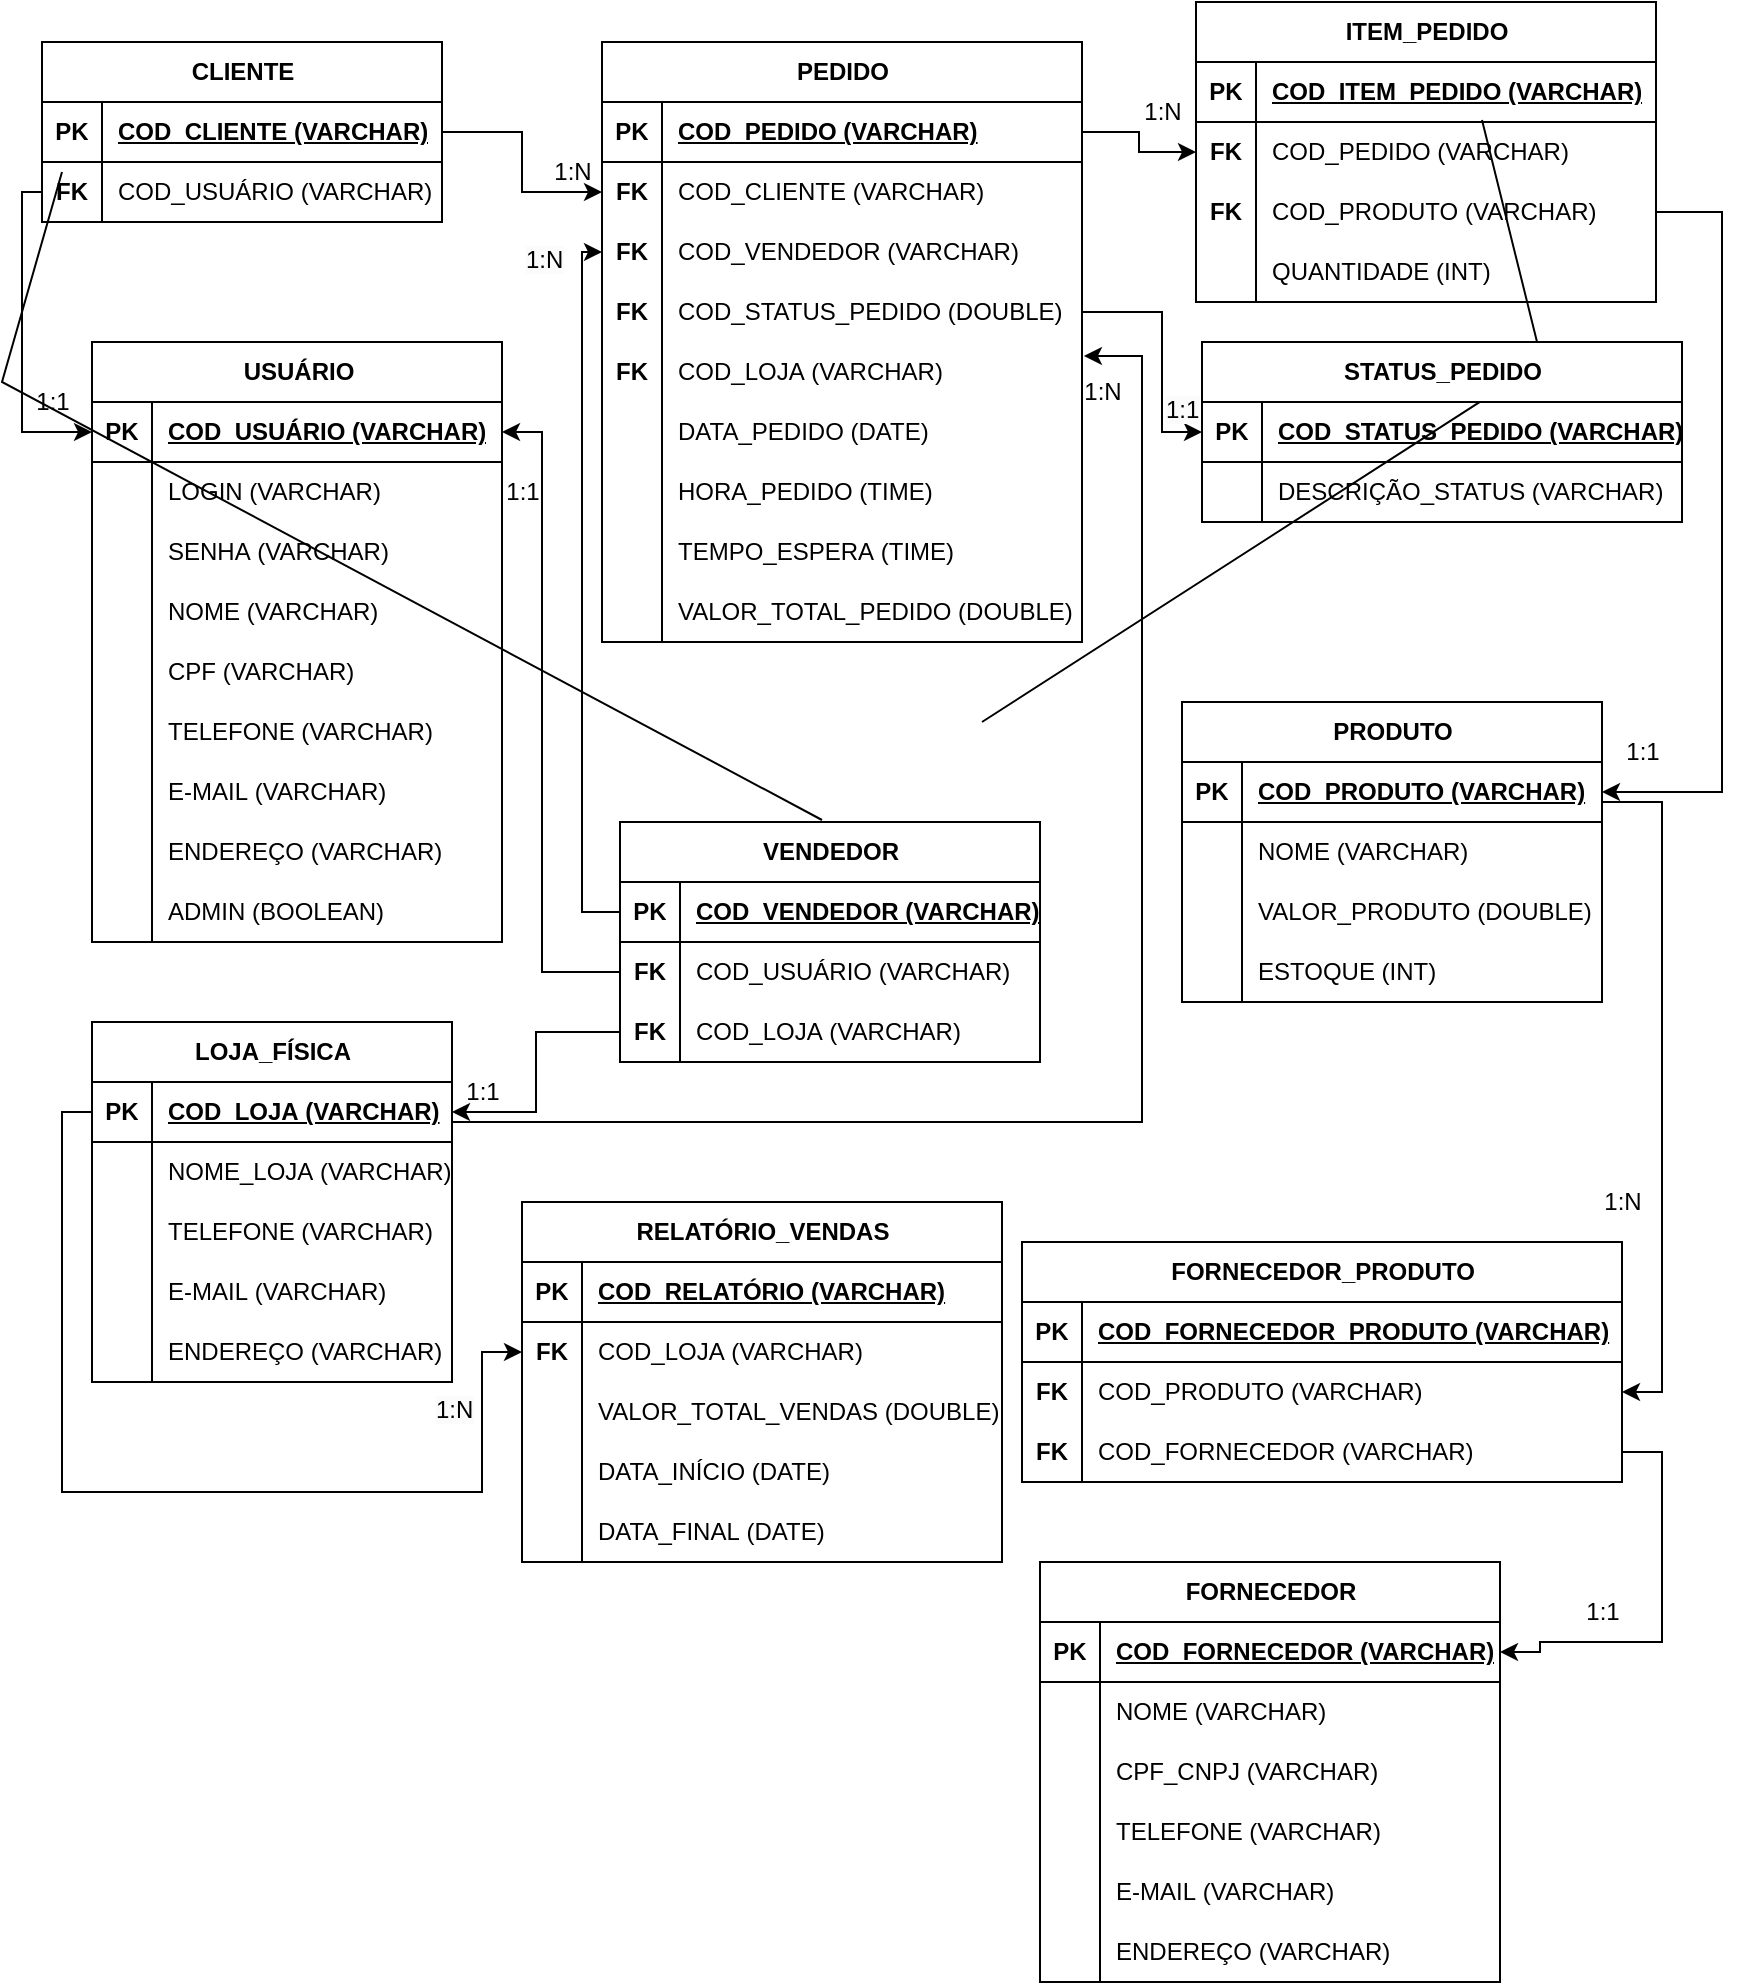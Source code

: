 <mxfile version="21.8.1" type="github">
  <diagram name="Página-1" id="lMl7mnDfnBSlod4-HZM7">
    <mxGraphModel dx="1148" dy="999" grid="1" gridSize="10" guides="1" tooltips="1" connect="1" arrows="1" fold="1" page="1" pageScale="1" pageWidth="827" pageHeight="1169" math="0" shadow="0">
      <root>
        <mxCell id="0" />
        <mxCell id="1" parent="0" />
        <mxCell id="nMXtwVjj7OjZtdL2T8XK-111" value="" style="endArrow=none;html=1;rounded=0;entryX=1;entryY=0.5;entryDx=0;entryDy=0;exitX=1;exitY=0.5;exitDx=0;exitDy=0;" parent="1" target="nMXtwVjj7OjZtdL2T8XK-109" edge="1">
          <mxGeometry width="50" height="50" relative="1" as="geometry">
            <mxPoint x="740" y="59" as="sourcePoint" />
            <mxPoint x="490" y="360" as="targetPoint" />
            <Array as="points">
              <mxPoint x="770" y="180" />
            </Array>
          </mxGeometry>
        </mxCell>
        <mxCell id="nMXtwVjj7OjZtdL2T8XK-125" value="" style="endArrow=none;html=1;rounded=0;exitX=0;exitY=0.5;exitDx=0;exitDy=0;entryX=-0.021;entryY=0.269;entryDx=0;entryDy=0;entryPerimeter=0;" parent="1" target="nMXtwVjj7OjZtdL2T8XK-114" edge="1">
          <mxGeometry width="50" height="50" relative="1" as="geometry">
            <mxPoint x="30" y="85" as="sourcePoint" />
            <mxPoint x="410" y="409" as="targetPoint" />
            <Array as="points">
              <mxPoint y="190" />
            </Array>
          </mxGeometry>
        </mxCell>
        <mxCell id="fsVOHwQ5al2wgxGIc4FJ-1" value="LOJA_FÍSICA" style="shape=table;startSize=30;container=1;collapsible=1;childLayout=tableLayout;fixedRows=1;rowLines=0;fontStyle=1;align=center;resizeLast=1;html=1;" parent="1" vertex="1">
          <mxGeometry x="45" y="510" width="180" height="180" as="geometry" />
        </mxCell>
        <mxCell id="fsVOHwQ5al2wgxGIc4FJ-2" value="" style="shape=tableRow;horizontal=0;startSize=0;swimlaneHead=0;swimlaneBody=0;fillColor=none;collapsible=0;dropTarget=0;points=[[0,0.5],[1,0.5]];portConstraint=eastwest;top=0;left=0;right=0;bottom=1;" parent="fsVOHwQ5al2wgxGIc4FJ-1" vertex="1">
          <mxGeometry y="30" width="180" height="30" as="geometry" />
        </mxCell>
        <mxCell id="fsVOHwQ5al2wgxGIc4FJ-3" value="PK" style="shape=partialRectangle;connectable=0;fillColor=none;top=0;left=0;bottom=0;right=0;fontStyle=1;overflow=hidden;whiteSpace=wrap;html=1;" parent="fsVOHwQ5al2wgxGIc4FJ-2" vertex="1">
          <mxGeometry width="30" height="30" as="geometry">
            <mxRectangle width="30" height="30" as="alternateBounds" />
          </mxGeometry>
        </mxCell>
        <mxCell id="fsVOHwQ5al2wgxGIc4FJ-4" value="COD_LOJA&amp;nbsp;(VARCHAR)" style="shape=partialRectangle;connectable=0;fillColor=none;top=0;left=0;bottom=0;right=0;align=left;spacingLeft=6;fontStyle=5;overflow=hidden;whiteSpace=wrap;html=1;" parent="fsVOHwQ5al2wgxGIc4FJ-2" vertex="1">
          <mxGeometry x="30" width="150" height="30" as="geometry">
            <mxRectangle width="150" height="30" as="alternateBounds" />
          </mxGeometry>
        </mxCell>
        <mxCell id="fsVOHwQ5al2wgxGIc4FJ-5" value="" style="shape=tableRow;horizontal=0;startSize=0;swimlaneHead=0;swimlaneBody=0;fillColor=none;collapsible=0;dropTarget=0;points=[[0,0.5],[1,0.5]];portConstraint=eastwest;top=0;left=0;right=0;bottom=0;" parent="fsVOHwQ5al2wgxGIc4FJ-1" vertex="1">
          <mxGeometry y="60" width="180" height="30" as="geometry" />
        </mxCell>
        <mxCell id="fsVOHwQ5al2wgxGIc4FJ-6" value="" style="shape=partialRectangle;connectable=0;fillColor=none;top=0;left=0;bottom=0;right=0;editable=1;overflow=hidden;whiteSpace=wrap;html=1;" parent="fsVOHwQ5al2wgxGIc4FJ-5" vertex="1">
          <mxGeometry width="30" height="30" as="geometry">
            <mxRectangle width="30" height="30" as="alternateBounds" />
          </mxGeometry>
        </mxCell>
        <mxCell id="fsVOHwQ5al2wgxGIc4FJ-7" value="NOME_LOJA&amp;nbsp;(VARCHAR)" style="shape=partialRectangle;connectable=0;fillColor=none;top=0;left=0;bottom=0;right=0;align=left;spacingLeft=6;overflow=hidden;whiteSpace=wrap;html=1;" parent="fsVOHwQ5al2wgxGIc4FJ-5" vertex="1">
          <mxGeometry x="30" width="150" height="30" as="geometry">
            <mxRectangle width="150" height="30" as="alternateBounds" />
          </mxGeometry>
        </mxCell>
        <mxCell id="fsVOHwQ5al2wgxGIc4FJ-8" value="" style="shape=tableRow;horizontal=0;startSize=0;swimlaneHead=0;swimlaneBody=0;fillColor=none;collapsible=0;dropTarget=0;points=[[0,0.5],[1,0.5]];portConstraint=eastwest;top=0;left=0;right=0;bottom=0;" parent="fsVOHwQ5al2wgxGIc4FJ-1" vertex="1">
          <mxGeometry y="90" width="180" height="30" as="geometry" />
        </mxCell>
        <mxCell id="fsVOHwQ5al2wgxGIc4FJ-9" value="" style="shape=partialRectangle;connectable=0;fillColor=none;top=0;left=0;bottom=0;right=0;editable=1;overflow=hidden;whiteSpace=wrap;html=1;" parent="fsVOHwQ5al2wgxGIc4FJ-8" vertex="1">
          <mxGeometry width="30" height="30" as="geometry">
            <mxRectangle width="30" height="30" as="alternateBounds" />
          </mxGeometry>
        </mxCell>
        <mxCell id="fsVOHwQ5al2wgxGIc4FJ-10" value="TELEFONE&amp;nbsp;(VARCHAR)" style="shape=partialRectangle;connectable=0;fillColor=none;top=0;left=0;bottom=0;right=0;align=left;spacingLeft=6;overflow=hidden;whiteSpace=wrap;html=1;" parent="fsVOHwQ5al2wgxGIc4FJ-8" vertex="1">
          <mxGeometry x="30" width="150" height="30" as="geometry">
            <mxRectangle width="150" height="30" as="alternateBounds" />
          </mxGeometry>
        </mxCell>
        <mxCell id="fsVOHwQ5al2wgxGIc4FJ-11" value="" style="shape=tableRow;horizontal=0;startSize=0;swimlaneHead=0;swimlaneBody=0;fillColor=none;collapsible=0;dropTarget=0;points=[[0,0.5],[1,0.5]];portConstraint=eastwest;top=0;left=0;right=0;bottom=0;" parent="fsVOHwQ5al2wgxGIc4FJ-1" vertex="1">
          <mxGeometry y="120" width="180" height="30" as="geometry" />
        </mxCell>
        <mxCell id="fsVOHwQ5al2wgxGIc4FJ-12" value="" style="shape=partialRectangle;connectable=0;fillColor=none;top=0;left=0;bottom=0;right=0;editable=1;overflow=hidden;whiteSpace=wrap;html=1;" parent="fsVOHwQ5al2wgxGIc4FJ-11" vertex="1">
          <mxGeometry width="30" height="30" as="geometry">
            <mxRectangle width="30" height="30" as="alternateBounds" />
          </mxGeometry>
        </mxCell>
        <mxCell id="fsVOHwQ5al2wgxGIc4FJ-13" value="E-MAIL&amp;nbsp;(VARCHAR)" style="shape=partialRectangle;connectable=0;fillColor=none;top=0;left=0;bottom=0;right=0;align=left;spacingLeft=6;overflow=hidden;whiteSpace=wrap;html=1;" parent="fsVOHwQ5al2wgxGIc4FJ-11" vertex="1">
          <mxGeometry x="30" width="150" height="30" as="geometry">
            <mxRectangle width="150" height="30" as="alternateBounds" />
          </mxGeometry>
        </mxCell>
        <mxCell id="fsVOHwQ5al2wgxGIc4FJ-14" value="" style="shape=tableRow;horizontal=0;startSize=0;swimlaneHead=0;swimlaneBody=0;fillColor=none;collapsible=0;dropTarget=0;points=[[0,0.5],[1,0.5]];portConstraint=eastwest;top=0;left=0;right=0;bottom=0;" parent="fsVOHwQ5al2wgxGIc4FJ-1" vertex="1">
          <mxGeometry y="150" width="180" height="30" as="geometry" />
        </mxCell>
        <mxCell id="fsVOHwQ5al2wgxGIc4FJ-15" value="" style="shape=partialRectangle;connectable=0;fillColor=none;top=0;left=0;bottom=0;right=0;editable=1;overflow=hidden;whiteSpace=wrap;html=1;" parent="fsVOHwQ5al2wgxGIc4FJ-14" vertex="1">
          <mxGeometry width="30" height="30" as="geometry">
            <mxRectangle width="30" height="30" as="alternateBounds" />
          </mxGeometry>
        </mxCell>
        <mxCell id="fsVOHwQ5al2wgxGIc4FJ-16" value="ENDEREÇO&amp;nbsp;(VARCHAR)" style="shape=partialRectangle;connectable=0;fillColor=none;top=0;left=0;bottom=0;right=0;align=left;spacingLeft=6;overflow=hidden;whiteSpace=wrap;html=1;" parent="fsVOHwQ5al2wgxGIc4FJ-14" vertex="1">
          <mxGeometry x="30" width="150" height="30" as="geometry">
            <mxRectangle width="150" height="30" as="alternateBounds" />
          </mxGeometry>
        </mxCell>
        <mxCell id="fsVOHwQ5al2wgxGIc4FJ-17" value="RELATÓRIO_VENDAS" style="shape=table;startSize=30;container=1;collapsible=1;childLayout=tableLayout;fixedRows=1;rowLines=0;fontStyle=1;align=center;resizeLast=1;html=1;" parent="1" vertex="1">
          <mxGeometry x="260" y="600" width="240" height="180" as="geometry" />
        </mxCell>
        <mxCell id="fsVOHwQ5al2wgxGIc4FJ-18" value="" style="shape=tableRow;horizontal=0;startSize=0;swimlaneHead=0;swimlaneBody=0;fillColor=none;collapsible=0;dropTarget=0;points=[[0,0.5],[1,0.5]];portConstraint=eastwest;top=0;left=0;right=0;bottom=1;" parent="fsVOHwQ5al2wgxGIc4FJ-17" vertex="1">
          <mxGeometry y="30" width="240" height="30" as="geometry" />
        </mxCell>
        <mxCell id="fsVOHwQ5al2wgxGIc4FJ-19" value="PK" style="shape=partialRectangle;connectable=0;fillColor=none;top=0;left=0;bottom=0;right=0;fontStyle=1;overflow=hidden;whiteSpace=wrap;html=1;" parent="fsVOHwQ5al2wgxGIc4FJ-18" vertex="1">
          <mxGeometry width="30" height="30" as="geometry">
            <mxRectangle width="30" height="30" as="alternateBounds" />
          </mxGeometry>
        </mxCell>
        <mxCell id="fsVOHwQ5al2wgxGIc4FJ-20" value="COD_RELATÓRIO&amp;nbsp;(VARCHAR)" style="shape=partialRectangle;connectable=0;fillColor=none;top=0;left=0;bottom=0;right=0;align=left;spacingLeft=6;fontStyle=5;overflow=hidden;whiteSpace=wrap;html=1;" parent="fsVOHwQ5al2wgxGIc4FJ-18" vertex="1">
          <mxGeometry x="30" width="210" height="30" as="geometry">
            <mxRectangle width="210" height="30" as="alternateBounds" />
          </mxGeometry>
        </mxCell>
        <mxCell id="fsVOHwQ5al2wgxGIc4FJ-21" value="" style="shape=tableRow;horizontal=0;startSize=0;swimlaneHead=0;swimlaneBody=0;fillColor=none;collapsible=0;dropTarget=0;points=[[0,0.5],[1,0.5]];portConstraint=eastwest;top=0;left=0;right=0;bottom=0;" parent="fsVOHwQ5al2wgxGIc4FJ-17" vertex="1">
          <mxGeometry y="60" width="240" height="30" as="geometry" />
        </mxCell>
        <mxCell id="fsVOHwQ5al2wgxGIc4FJ-22" value="&lt;b style=&quot;border-color: var(--border-color);&quot;&gt;FK&lt;/b&gt;" style="shape=partialRectangle;connectable=0;fillColor=none;top=0;left=0;bottom=0;right=0;editable=1;overflow=hidden;whiteSpace=wrap;html=1;" parent="fsVOHwQ5al2wgxGIc4FJ-21" vertex="1">
          <mxGeometry width="30" height="30" as="geometry">
            <mxRectangle width="30" height="30" as="alternateBounds" />
          </mxGeometry>
        </mxCell>
        <mxCell id="fsVOHwQ5al2wgxGIc4FJ-23" value="COD_LOJA&amp;nbsp;(VARCHAR)" style="shape=partialRectangle;connectable=0;fillColor=none;top=0;left=0;bottom=0;right=0;align=left;spacingLeft=6;overflow=hidden;whiteSpace=wrap;html=1;" parent="fsVOHwQ5al2wgxGIc4FJ-21" vertex="1">
          <mxGeometry x="30" width="210" height="30" as="geometry">
            <mxRectangle width="210" height="30" as="alternateBounds" />
          </mxGeometry>
        </mxCell>
        <mxCell id="fsVOHwQ5al2wgxGIc4FJ-24" value="" style="shape=tableRow;horizontal=0;startSize=0;swimlaneHead=0;swimlaneBody=0;fillColor=none;collapsible=0;dropTarget=0;points=[[0,0.5],[1,0.5]];portConstraint=eastwest;top=0;left=0;right=0;bottom=0;" parent="fsVOHwQ5al2wgxGIc4FJ-17" vertex="1">
          <mxGeometry y="90" width="240" height="30" as="geometry" />
        </mxCell>
        <mxCell id="fsVOHwQ5al2wgxGIc4FJ-25" value="" style="shape=partialRectangle;connectable=0;fillColor=none;top=0;left=0;bottom=0;right=0;editable=1;overflow=hidden;whiteSpace=wrap;html=1;" parent="fsVOHwQ5al2wgxGIc4FJ-24" vertex="1">
          <mxGeometry width="30" height="30" as="geometry">
            <mxRectangle width="30" height="30" as="alternateBounds" />
          </mxGeometry>
        </mxCell>
        <mxCell id="fsVOHwQ5al2wgxGIc4FJ-26" value="VALOR_TOTAL_VENDAS&amp;nbsp;(DOUBLE)" style="shape=partialRectangle;connectable=0;fillColor=none;top=0;left=0;bottom=0;right=0;align=left;spacingLeft=6;overflow=hidden;whiteSpace=wrap;html=1;" parent="fsVOHwQ5al2wgxGIc4FJ-24" vertex="1">
          <mxGeometry x="30" width="210" height="30" as="geometry">
            <mxRectangle width="210" height="30" as="alternateBounds" />
          </mxGeometry>
        </mxCell>
        <mxCell id="fsVOHwQ5al2wgxGIc4FJ-27" value="" style="shape=tableRow;horizontal=0;startSize=0;swimlaneHead=0;swimlaneBody=0;fillColor=none;collapsible=0;dropTarget=0;points=[[0,0.5],[1,0.5]];portConstraint=eastwest;top=0;left=0;right=0;bottom=0;" parent="fsVOHwQ5al2wgxGIc4FJ-17" vertex="1">
          <mxGeometry y="120" width="240" height="30" as="geometry" />
        </mxCell>
        <mxCell id="fsVOHwQ5al2wgxGIc4FJ-28" value="" style="shape=partialRectangle;connectable=0;fillColor=none;top=0;left=0;bottom=0;right=0;editable=1;overflow=hidden;whiteSpace=wrap;html=1;" parent="fsVOHwQ5al2wgxGIc4FJ-27" vertex="1">
          <mxGeometry width="30" height="30" as="geometry">
            <mxRectangle width="30" height="30" as="alternateBounds" />
          </mxGeometry>
        </mxCell>
        <mxCell id="fsVOHwQ5al2wgxGIc4FJ-29" value="DATA_INÍCIO&amp;nbsp;(DATE)" style="shape=partialRectangle;connectable=0;fillColor=none;top=0;left=0;bottom=0;right=0;align=left;spacingLeft=6;overflow=hidden;whiteSpace=wrap;html=1;" parent="fsVOHwQ5al2wgxGIc4FJ-27" vertex="1">
          <mxGeometry x="30" width="210" height="30" as="geometry">
            <mxRectangle width="210" height="30" as="alternateBounds" />
          </mxGeometry>
        </mxCell>
        <mxCell id="fsVOHwQ5al2wgxGIc4FJ-30" value="" style="shape=tableRow;horizontal=0;startSize=0;swimlaneHead=0;swimlaneBody=0;fillColor=none;collapsible=0;dropTarget=0;points=[[0,0.5],[1,0.5]];portConstraint=eastwest;top=0;left=0;right=0;bottom=0;" parent="fsVOHwQ5al2wgxGIc4FJ-17" vertex="1">
          <mxGeometry y="150" width="240" height="30" as="geometry" />
        </mxCell>
        <mxCell id="fsVOHwQ5al2wgxGIc4FJ-31" value="" style="shape=partialRectangle;connectable=0;fillColor=none;top=0;left=0;bottom=0;right=0;editable=1;overflow=hidden;whiteSpace=wrap;html=1;" parent="fsVOHwQ5al2wgxGIc4FJ-30" vertex="1">
          <mxGeometry width="30" height="30" as="geometry">
            <mxRectangle width="30" height="30" as="alternateBounds" />
          </mxGeometry>
        </mxCell>
        <mxCell id="fsVOHwQ5al2wgxGIc4FJ-32" value="DATA_FINAL&amp;nbsp;(DATE)" style="shape=partialRectangle;connectable=0;fillColor=none;top=0;left=0;bottom=0;right=0;align=left;spacingLeft=6;overflow=hidden;whiteSpace=wrap;html=1;" parent="fsVOHwQ5al2wgxGIc4FJ-30" vertex="1">
          <mxGeometry x="30" width="210" height="30" as="geometry">
            <mxRectangle width="210" height="30" as="alternateBounds" />
          </mxGeometry>
        </mxCell>
        <mxCell id="fsVOHwQ5al2wgxGIc4FJ-33" value="FORNECEDOR" style="shape=table;startSize=30;container=1;collapsible=1;childLayout=tableLayout;fixedRows=1;rowLines=0;fontStyle=1;align=center;resizeLast=1;html=1;" parent="1" vertex="1">
          <mxGeometry x="519" y="780" width="230" height="210" as="geometry" />
        </mxCell>
        <mxCell id="fsVOHwQ5al2wgxGIc4FJ-34" value="" style="shape=tableRow;horizontal=0;startSize=0;swimlaneHead=0;swimlaneBody=0;fillColor=none;collapsible=0;dropTarget=0;points=[[0,0.5],[1,0.5]];portConstraint=eastwest;top=0;left=0;right=0;bottom=1;" parent="fsVOHwQ5al2wgxGIc4FJ-33" vertex="1">
          <mxGeometry y="30" width="230" height="30" as="geometry" />
        </mxCell>
        <mxCell id="fsVOHwQ5al2wgxGIc4FJ-35" value="PK" style="shape=partialRectangle;connectable=0;fillColor=none;top=0;left=0;bottom=0;right=0;fontStyle=1;overflow=hidden;whiteSpace=wrap;html=1;" parent="fsVOHwQ5al2wgxGIc4FJ-34" vertex="1">
          <mxGeometry width="30" height="30" as="geometry">
            <mxRectangle width="30" height="30" as="alternateBounds" />
          </mxGeometry>
        </mxCell>
        <mxCell id="fsVOHwQ5al2wgxGIc4FJ-36" value="COD_FORNECEDOR&amp;nbsp;(VARCHAR)" style="shape=partialRectangle;connectable=0;fillColor=none;top=0;left=0;bottom=0;right=0;align=left;spacingLeft=6;fontStyle=5;overflow=hidden;whiteSpace=wrap;html=1;" parent="fsVOHwQ5al2wgxGIc4FJ-34" vertex="1">
          <mxGeometry x="30" width="200" height="30" as="geometry">
            <mxRectangle width="200" height="30" as="alternateBounds" />
          </mxGeometry>
        </mxCell>
        <mxCell id="fsVOHwQ5al2wgxGIc4FJ-37" value="" style="shape=tableRow;horizontal=0;startSize=0;swimlaneHead=0;swimlaneBody=0;fillColor=none;collapsible=0;dropTarget=0;points=[[0,0.5],[1,0.5]];portConstraint=eastwest;top=0;left=0;right=0;bottom=0;" parent="fsVOHwQ5al2wgxGIc4FJ-33" vertex="1">
          <mxGeometry y="60" width="230" height="30" as="geometry" />
        </mxCell>
        <mxCell id="fsVOHwQ5al2wgxGIc4FJ-38" value="" style="shape=partialRectangle;connectable=0;fillColor=none;top=0;left=0;bottom=0;right=0;editable=1;overflow=hidden;whiteSpace=wrap;html=1;" parent="fsVOHwQ5al2wgxGIc4FJ-37" vertex="1">
          <mxGeometry width="30" height="30" as="geometry">
            <mxRectangle width="30" height="30" as="alternateBounds" />
          </mxGeometry>
        </mxCell>
        <mxCell id="fsVOHwQ5al2wgxGIc4FJ-39" value="NOME&amp;nbsp;(VARCHAR)" style="shape=partialRectangle;connectable=0;fillColor=none;top=0;left=0;bottom=0;right=0;align=left;spacingLeft=6;overflow=hidden;whiteSpace=wrap;html=1;" parent="fsVOHwQ5al2wgxGIc4FJ-37" vertex="1">
          <mxGeometry x="30" width="200" height="30" as="geometry">
            <mxRectangle width="200" height="30" as="alternateBounds" />
          </mxGeometry>
        </mxCell>
        <mxCell id="fsVOHwQ5al2wgxGIc4FJ-40" value="" style="shape=tableRow;horizontal=0;startSize=0;swimlaneHead=0;swimlaneBody=0;fillColor=none;collapsible=0;dropTarget=0;points=[[0,0.5],[1,0.5]];portConstraint=eastwest;top=0;left=0;right=0;bottom=0;" parent="fsVOHwQ5al2wgxGIc4FJ-33" vertex="1">
          <mxGeometry y="90" width="230" height="30" as="geometry" />
        </mxCell>
        <mxCell id="fsVOHwQ5al2wgxGIc4FJ-41" value="" style="shape=partialRectangle;connectable=0;fillColor=none;top=0;left=0;bottom=0;right=0;editable=1;overflow=hidden;whiteSpace=wrap;html=1;" parent="fsVOHwQ5al2wgxGIc4FJ-40" vertex="1">
          <mxGeometry width="30" height="30" as="geometry">
            <mxRectangle width="30" height="30" as="alternateBounds" />
          </mxGeometry>
        </mxCell>
        <mxCell id="fsVOHwQ5al2wgxGIc4FJ-42" value="CPF_CNPJ&amp;nbsp;(VARCHAR)" style="shape=partialRectangle;connectable=0;fillColor=none;top=0;left=0;bottom=0;right=0;align=left;spacingLeft=6;overflow=hidden;whiteSpace=wrap;html=1;" parent="fsVOHwQ5al2wgxGIc4FJ-40" vertex="1">
          <mxGeometry x="30" width="200" height="30" as="geometry">
            <mxRectangle width="200" height="30" as="alternateBounds" />
          </mxGeometry>
        </mxCell>
        <mxCell id="fsVOHwQ5al2wgxGIc4FJ-43" value="" style="shape=tableRow;horizontal=0;startSize=0;swimlaneHead=0;swimlaneBody=0;fillColor=none;collapsible=0;dropTarget=0;points=[[0,0.5],[1,0.5]];portConstraint=eastwest;top=0;left=0;right=0;bottom=0;" parent="fsVOHwQ5al2wgxGIc4FJ-33" vertex="1">
          <mxGeometry y="120" width="230" height="30" as="geometry" />
        </mxCell>
        <mxCell id="fsVOHwQ5al2wgxGIc4FJ-44" value="" style="shape=partialRectangle;connectable=0;fillColor=none;top=0;left=0;bottom=0;right=0;editable=1;overflow=hidden;whiteSpace=wrap;html=1;" parent="fsVOHwQ5al2wgxGIc4FJ-43" vertex="1">
          <mxGeometry width="30" height="30" as="geometry">
            <mxRectangle width="30" height="30" as="alternateBounds" />
          </mxGeometry>
        </mxCell>
        <mxCell id="fsVOHwQ5al2wgxGIc4FJ-45" value="TELEFONE&amp;nbsp;(VARCHAR)" style="shape=partialRectangle;connectable=0;fillColor=none;top=0;left=0;bottom=0;right=0;align=left;spacingLeft=6;overflow=hidden;whiteSpace=wrap;html=1;" parent="fsVOHwQ5al2wgxGIc4FJ-43" vertex="1">
          <mxGeometry x="30" width="200" height="30" as="geometry">
            <mxRectangle width="200" height="30" as="alternateBounds" />
          </mxGeometry>
        </mxCell>
        <mxCell id="fsVOHwQ5al2wgxGIc4FJ-46" value="" style="shape=tableRow;horizontal=0;startSize=0;swimlaneHead=0;swimlaneBody=0;fillColor=none;collapsible=0;dropTarget=0;points=[[0,0.5],[1,0.5]];portConstraint=eastwest;top=0;left=0;right=0;bottom=0;" parent="fsVOHwQ5al2wgxGIc4FJ-33" vertex="1">
          <mxGeometry y="150" width="230" height="30" as="geometry" />
        </mxCell>
        <mxCell id="fsVOHwQ5al2wgxGIc4FJ-47" value="" style="shape=partialRectangle;connectable=0;fillColor=none;top=0;left=0;bottom=0;right=0;editable=1;overflow=hidden;whiteSpace=wrap;html=1;" parent="fsVOHwQ5al2wgxGIc4FJ-46" vertex="1">
          <mxGeometry width="30" height="30" as="geometry">
            <mxRectangle width="30" height="30" as="alternateBounds" />
          </mxGeometry>
        </mxCell>
        <mxCell id="fsVOHwQ5al2wgxGIc4FJ-48" value="E-MAIL&amp;nbsp;(VARCHAR)" style="shape=partialRectangle;connectable=0;fillColor=none;top=0;left=0;bottom=0;right=0;align=left;spacingLeft=6;overflow=hidden;whiteSpace=wrap;html=1;" parent="fsVOHwQ5al2wgxGIc4FJ-46" vertex="1">
          <mxGeometry x="30" width="200" height="30" as="geometry">
            <mxRectangle width="200" height="30" as="alternateBounds" />
          </mxGeometry>
        </mxCell>
        <mxCell id="fsVOHwQ5al2wgxGIc4FJ-49" value="" style="shape=tableRow;horizontal=0;startSize=0;swimlaneHead=0;swimlaneBody=0;fillColor=none;collapsible=0;dropTarget=0;points=[[0,0.5],[1,0.5]];portConstraint=eastwest;top=0;left=0;right=0;bottom=0;" parent="fsVOHwQ5al2wgxGIc4FJ-33" vertex="1">
          <mxGeometry y="180" width="230" height="30" as="geometry" />
        </mxCell>
        <mxCell id="fsVOHwQ5al2wgxGIc4FJ-50" value="" style="shape=partialRectangle;connectable=0;fillColor=none;top=0;left=0;bottom=0;right=0;editable=1;overflow=hidden;whiteSpace=wrap;html=1;" parent="fsVOHwQ5al2wgxGIc4FJ-49" vertex="1">
          <mxGeometry width="30" height="30" as="geometry">
            <mxRectangle width="30" height="30" as="alternateBounds" />
          </mxGeometry>
        </mxCell>
        <mxCell id="fsVOHwQ5al2wgxGIc4FJ-51" value="ENDEREÇO&amp;nbsp;(VARCHAR)" style="shape=partialRectangle;connectable=0;fillColor=none;top=0;left=0;bottom=0;right=0;align=left;spacingLeft=6;overflow=hidden;whiteSpace=wrap;html=1;" parent="fsVOHwQ5al2wgxGIc4FJ-49" vertex="1">
          <mxGeometry x="30" width="200" height="30" as="geometry">
            <mxRectangle width="200" height="30" as="alternateBounds" />
          </mxGeometry>
        </mxCell>
        <mxCell id="fsVOHwQ5al2wgxGIc4FJ-52" value="USUÁRIO" style="shape=table;startSize=30;container=1;collapsible=1;childLayout=tableLayout;fixedRows=1;rowLines=0;fontStyle=1;align=center;resizeLast=1;html=1;" parent="1" vertex="1">
          <mxGeometry x="45" y="170" width="205" height="300" as="geometry" />
        </mxCell>
        <mxCell id="fsVOHwQ5al2wgxGIc4FJ-53" value="" style="shape=tableRow;horizontal=0;startSize=0;swimlaneHead=0;swimlaneBody=0;fillColor=none;collapsible=0;dropTarget=0;points=[[0,0.5],[1,0.5]];portConstraint=eastwest;top=0;left=0;right=0;bottom=1;" parent="fsVOHwQ5al2wgxGIc4FJ-52" vertex="1">
          <mxGeometry y="30" width="205" height="30" as="geometry" />
        </mxCell>
        <mxCell id="fsVOHwQ5al2wgxGIc4FJ-54" value="PK" style="shape=partialRectangle;connectable=0;fillColor=none;top=0;left=0;bottom=0;right=0;fontStyle=1;overflow=hidden;whiteSpace=wrap;html=1;" parent="fsVOHwQ5al2wgxGIc4FJ-53" vertex="1">
          <mxGeometry width="30" height="30" as="geometry">
            <mxRectangle width="30" height="30" as="alternateBounds" />
          </mxGeometry>
        </mxCell>
        <mxCell id="fsVOHwQ5al2wgxGIc4FJ-55" value="COD_USUÁRIO&amp;nbsp;(VARCHAR)" style="shape=partialRectangle;connectable=0;fillColor=none;top=0;left=0;bottom=0;right=0;align=left;spacingLeft=6;fontStyle=5;overflow=hidden;whiteSpace=wrap;html=1;" parent="fsVOHwQ5al2wgxGIc4FJ-53" vertex="1">
          <mxGeometry x="30" width="175" height="30" as="geometry">
            <mxRectangle width="175" height="30" as="alternateBounds" />
          </mxGeometry>
        </mxCell>
        <mxCell id="fsVOHwQ5al2wgxGIc4FJ-71" value="" style="shape=tableRow;horizontal=0;startSize=0;swimlaneHead=0;swimlaneBody=0;fillColor=none;collapsible=0;dropTarget=0;points=[[0,0.5],[1,0.5]];portConstraint=eastwest;top=0;left=0;right=0;bottom=0;" parent="fsVOHwQ5al2wgxGIc4FJ-52" vertex="1">
          <mxGeometry y="60" width="205" height="30" as="geometry" />
        </mxCell>
        <mxCell id="fsVOHwQ5al2wgxGIc4FJ-72" value="" style="shape=partialRectangle;connectable=0;fillColor=none;top=0;left=0;bottom=0;right=0;editable=1;overflow=hidden;whiteSpace=wrap;html=1;" parent="fsVOHwQ5al2wgxGIc4FJ-71" vertex="1">
          <mxGeometry width="30" height="30" as="geometry">
            <mxRectangle width="30" height="30" as="alternateBounds" />
          </mxGeometry>
        </mxCell>
        <mxCell id="fsVOHwQ5al2wgxGIc4FJ-73" value="LOGIN&amp;nbsp;(VARCHAR)" style="shape=partialRectangle;connectable=0;fillColor=none;top=0;left=0;bottom=0;right=0;align=left;spacingLeft=6;overflow=hidden;whiteSpace=wrap;html=1;" parent="fsVOHwQ5al2wgxGIc4FJ-71" vertex="1">
          <mxGeometry x="30" width="175" height="30" as="geometry">
            <mxRectangle width="175" height="30" as="alternateBounds" />
          </mxGeometry>
        </mxCell>
        <mxCell id="fsVOHwQ5al2wgxGIc4FJ-74" value="" style="shape=tableRow;horizontal=0;startSize=0;swimlaneHead=0;swimlaneBody=0;fillColor=none;collapsible=0;dropTarget=0;points=[[0,0.5],[1,0.5]];portConstraint=eastwest;top=0;left=0;right=0;bottom=0;" parent="fsVOHwQ5al2wgxGIc4FJ-52" vertex="1">
          <mxGeometry y="90" width="205" height="30" as="geometry" />
        </mxCell>
        <mxCell id="fsVOHwQ5al2wgxGIc4FJ-75" value="" style="shape=partialRectangle;connectable=0;fillColor=none;top=0;left=0;bottom=0;right=0;editable=1;overflow=hidden;whiteSpace=wrap;html=1;" parent="fsVOHwQ5al2wgxGIc4FJ-74" vertex="1">
          <mxGeometry width="30" height="30" as="geometry">
            <mxRectangle width="30" height="30" as="alternateBounds" />
          </mxGeometry>
        </mxCell>
        <mxCell id="fsVOHwQ5al2wgxGIc4FJ-76" value="SENHA&amp;nbsp;(VARCHAR)" style="shape=partialRectangle;connectable=0;fillColor=none;top=0;left=0;bottom=0;right=0;align=left;spacingLeft=6;overflow=hidden;whiteSpace=wrap;html=1;" parent="fsVOHwQ5al2wgxGIc4FJ-74" vertex="1">
          <mxGeometry x="30" width="175" height="30" as="geometry">
            <mxRectangle width="175" height="30" as="alternateBounds" />
          </mxGeometry>
        </mxCell>
        <mxCell id="fsVOHwQ5al2wgxGIc4FJ-56" value="" style="shape=tableRow;horizontal=0;startSize=0;swimlaneHead=0;swimlaneBody=0;fillColor=none;collapsible=0;dropTarget=0;points=[[0,0.5],[1,0.5]];portConstraint=eastwest;top=0;left=0;right=0;bottom=0;" parent="fsVOHwQ5al2wgxGIc4FJ-52" vertex="1">
          <mxGeometry y="120" width="205" height="30" as="geometry" />
        </mxCell>
        <mxCell id="fsVOHwQ5al2wgxGIc4FJ-57" value="" style="shape=partialRectangle;connectable=0;fillColor=none;top=0;left=0;bottom=0;right=0;editable=1;overflow=hidden;whiteSpace=wrap;html=1;" parent="fsVOHwQ5al2wgxGIc4FJ-56" vertex="1">
          <mxGeometry width="30" height="30" as="geometry">
            <mxRectangle width="30" height="30" as="alternateBounds" />
          </mxGeometry>
        </mxCell>
        <mxCell id="fsVOHwQ5al2wgxGIc4FJ-58" value="NOME&amp;nbsp;(VARCHAR)" style="shape=partialRectangle;connectable=0;fillColor=none;top=0;left=0;bottom=0;right=0;align=left;spacingLeft=6;overflow=hidden;whiteSpace=wrap;html=1;" parent="fsVOHwQ5al2wgxGIc4FJ-56" vertex="1">
          <mxGeometry x="30" width="175" height="30" as="geometry">
            <mxRectangle width="175" height="30" as="alternateBounds" />
          </mxGeometry>
        </mxCell>
        <mxCell id="fsVOHwQ5al2wgxGIc4FJ-59" value="" style="shape=tableRow;horizontal=0;startSize=0;swimlaneHead=0;swimlaneBody=0;fillColor=none;collapsible=0;dropTarget=0;points=[[0,0.5],[1,0.5]];portConstraint=eastwest;top=0;left=0;right=0;bottom=0;" parent="fsVOHwQ5al2wgxGIc4FJ-52" vertex="1">
          <mxGeometry y="150" width="205" height="30" as="geometry" />
        </mxCell>
        <mxCell id="fsVOHwQ5al2wgxGIc4FJ-60" value="" style="shape=partialRectangle;connectable=0;fillColor=none;top=0;left=0;bottom=0;right=0;editable=1;overflow=hidden;whiteSpace=wrap;html=1;" parent="fsVOHwQ5al2wgxGIc4FJ-59" vertex="1">
          <mxGeometry width="30" height="30" as="geometry">
            <mxRectangle width="30" height="30" as="alternateBounds" />
          </mxGeometry>
        </mxCell>
        <mxCell id="fsVOHwQ5al2wgxGIc4FJ-61" value="CPF&amp;nbsp;(VARCHAR)" style="shape=partialRectangle;connectable=0;fillColor=none;top=0;left=0;bottom=0;right=0;align=left;spacingLeft=6;overflow=hidden;whiteSpace=wrap;html=1;" parent="fsVOHwQ5al2wgxGIc4FJ-59" vertex="1">
          <mxGeometry x="30" width="175" height="30" as="geometry">
            <mxRectangle width="175" height="30" as="alternateBounds" />
          </mxGeometry>
        </mxCell>
        <mxCell id="fsVOHwQ5al2wgxGIc4FJ-62" value="" style="shape=tableRow;horizontal=0;startSize=0;swimlaneHead=0;swimlaneBody=0;fillColor=none;collapsible=0;dropTarget=0;points=[[0,0.5],[1,0.5]];portConstraint=eastwest;top=0;left=0;right=0;bottom=0;" parent="fsVOHwQ5al2wgxGIc4FJ-52" vertex="1">
          <mxGeometry y="180" width="205" height="30" as="geometry" />
        </mxCell>
        <mxCell id="fsVOHwQ5al2wgxGIc4FJ-63" value="" style="shape=partialRectangle;connectable=0;fillColor=none;top=0;left=0;bottom=0;right=0;editable=1;overflow=hidden;whiteSpace=wrap;html=1;" parent="fsVOHwQ5al2wgxGIc4FJ-62" vertex="1">
          <mxGeometry width="30" height="30" as="geometry">
            <mxRectangle width="30" height="30" as="alternateBounds" />
          </mxGeometry>
        </mxCell>
        <mxCell id="fsVOHwQ5al2wgxGIc4FJ-64" value="TELEFONE&amp;nbsp;(VARCHAR)" style="shape=partialRectangle;connectable=0;fillColor=none;top=0;left=0;bottom=0;right=0;align=left;spacingLeft=6;overflow=hidden;whiteSpace=wrap;html=1;" parent="fsVOHwQ5al2wgxGIc4FJ-62" vertex="1">
          <mxGeometry x="30" width="175" height="30" as="geometry">
            <mxRectangle width="175" height="30" as="alternateBounds" />
          </mxGeometry>
        </mxCell>
        <mxCell id="fsVOHwQ5al2wgxGIc4FJ-65" value="" style="shape=tableRow;horizontal=0;startSize=0;swimlaneHead=0;swimlaneBody=0;fillColor=none;collapsible=0;dropTarget=0;points=[[0,0.5],[1,0.5]];portConstraint=eastwest;top=0;left=0;right=0;bottom=0;" parent="fsVOHwQ5al2wgxGIc4FJ-52" vertex="1">
          <mxGeometry y="210" width="205" height="30" as="geometry" />
        </mxCell>
        <mxCell id="fsVOHwQ5al2wgxGIc4FJ-66" value="" style="shape=partialRectangle;connectable=0;fillColor=none;top=0;left=0;bottom=0;right=0;editable=1;overflow=hidden;whiteSpace=wrap;html=1;" parent="fsVOHwQ5al2wgxGIc4FJ-65" vertex="1">
          <mxGeometry width="30" height="30" as="geometry">
            <mxRectangle width="30" height="30" as="alternateBounds" />
          </mxGeometry>
        </mxCell>
        <mxCell id="fsVOHwQ5al2wgxGIc4FJ-67" value="E-MAIL&amp;nbsp;(VARCHAR)" style="shape=partialRectangle;connectable=0;fillColor=none;top=0;left=0;bottom=0;right=0;align=left;spacingLeft=6;overflow=hidden;whiteSpace=wrap;html=1;" parent="fsVOHwQ5al2wgxGIc4FJ-65" vertex="1">
          <mxGeometry x="30" width="175" height="30" as="geometry">
            <mxRectangle width="175" height="30" as="alternateBounds" />
          </mxGeometry>
        </mxCell>
        <mxCell id="fsVOHwQ5al2wgxGIc4FJ-68" value="" style="shape=tableRow;horizontal=0;startSize=0;swimlaneHead=0;swimlaneBody=0;fillColor=none;collapsible=0;dropTarget=0;points=[[0,0.5],[1,0.5]];portConstraint=eastwest;top=0;left=0;right=0;bottom=0;" parent="fsVOHwQ5al2wgxGIc4FJ-52" vertex="1">
          <mxGeometry y="240" width="205" height="30" as="geometry" />
        </mxCell>
        <mxCell id="fsVOHwQ5al2wgxGIc4FJ-69" value="" style="shape=partialRectangle;connectable=0;fillColor=none;top=0;left=0;bottom=0;right=0;editable=1;overflow=hidden;whiteSpace=wrap;html=1;" parent="fsVOHwQ5al2wgxGIc4FJ-68" vertex="1">
          <mxGeometry width="30" height="30" as="geometry">
            <mxRectangle width="30" height="30" as="alternateBounds" />
          </mxGeometry>
        </mxCell>
        <mxCell id="fsVOHwQ5al2wgxGIc4FJ-70" value="ENDEREÇO&amp;nbsp;(VARCHAR)" style="shape=partialRectangle;connectable=0;fillColor=none;top=0;left=0;bottom=0;right=0;align=left;spacingLeft=6;overflow=hidden;whiteSpace=wrap;html=1;" parent="fsVOHwQ5al2wgxGIc4FJ-68" vertex="1">
          <mxGeometry x="30" width="175" height="30" as="geometry">
            <mxRectangle width="175" height="30" as="alternateBounds" />
          </mxGeometry>
        </mxCell>
        <mxCell id="fsVOHwQ5al2wgxGIc4FJ-77" value="" style="shape=tableRow;horizontal=0;startSize=0;swimlaneHead=0;swimlaneBody=0;fillColor=none;collapsible=0;dropTarget=0;points=[[0,0.5],[1,0.5]];portConstraint=eastwest;top=0;left=0;right=0;bottom=0;" parent="fsVOHwQ5al2wgxGIc4FJ-52" vertex="1">
          <mxGeometry y="270" width="205" height="30" as="geometry" />
        </mxCell>
        <mxCell id="fsVOHwQ5al2wgxGIc4FJ-78" value="" style="shape=partialRectangle;connectable=0;fillColor=none;top=0;left=0;bottom=0;right=0;editable=1;overflow=hidden;whiteSpace=wrap;html=1;" parent="fsVOHwQ5al2wgxGIc4FJ-77" vertex="1">
          <mxGeometry width="30" height="30" as="geometry">
            <mxRectangle width="30" height="30" as="alternateBounds" />
          </mxGeometry>
        </mxCell>
        <mxCell id="fsVOHwQ5al2wgxGIc4FJ-79" value="ADMIN&amp;nbsp;(BOOLEAN)" style="shape=partialRectangle;connectable=0;fillColor=none;top=0;left=0;bottom=0;right=0;align=left;spacingLeft=6;overflow=hidden;whiteSpace=wrap;html=1;" parent="fsVOHwQ5al2wgxGIc4FJ-77" vertex="1">
          <mxGeometry x="30" width="175" height="30" as="geometry">
            <mxRectangle width="175" height="30" as="alternateBounds" />
          </mxGeometry>
        </mxCell>
        <mxCell id="_pnfQlUgviz9Ne_nHUhE-1" value="VENDEDOR" style="shape=table;startSize=30;container=1;collapsible=1;childLayout=tableLayout;fixedRows=1;rowLines=0;fontStyle=1;align=center;resizeLast=1;html=1;" vertex="1" parent="1">
          <mxGeometry x="309" y="410" width="210" height="120" as="geometry" />
        </mxCell>
        <mxCell id="_pnfQlUgviz9Ne_nHUhE-2" value="" style="shape=tableRow;horizontal=0;startSize=0;swimlaneHead=0;swimlaneBody=0;fillColor=none;collapsible=0;dropTarget=0;points=[[0,0.5],[1,0.5]];portConstraint=eastwest;top=0;left=0;right=0;bottom=1;" vertex="1" parent="_pnfQlUgviz9Ne_nHUhE-1">
          <mxGeometry y="30" width="210" height="30" as="geometry" />
        </mxCell>
        <mxCell id="_pnfQlUgviz9Ne_nHUhE-3" value="PK" style="shape=partialRectangle;connectable=0;fillColor=none;top=0;left=0;bottom=0;right=0;fontStyle=1;overflow=hidden;whiteSpace=wrap;html=1;" vertex="1" parent="_pnfQlUgviz9Ne_nHUhE-2">
          <mxGeometry width="30" height="30" as="geometry">
            <mxRectangle width="30" height="30" as="alternateBounds" />
          </mxGeometry>
        </mxCell>
        <mxCell id="_pnfQlUgviz9Ne_nHUhE-4" value="COD_VENDEDOR&amp;nbsp;(VARCHAR)" style="shape=partialRectangle;connectable=0;fillColor=none;top=0;left=0;bottom=0;right=0;align=left;spacingLeft=6;fontStyle=5;overflow=hidden;whiteSpace=wrap;html=1;" vertex="1" parent="_pnfQlUgviz9Ne_nHUhE-2">
          <mxGeometry x="30" width="180" height="30" as="geometry">
            <mxRectangle width="180" height="30" as="alternateBounds" />
          </mxGeometry>
        </mxCell>
        <mxCell id="_pnfQlUgviz9Ne_nHUhE-5" value="" style="shape=tableRow;horizontal=0;startSize=0;swimlaneHead=0;swimlaneBody=0;fillColor=none;collapsible=0;dropTarget=0;points=[[0,0.5],[1,0.5]];portConstraint=eastwest;top=0;left=0;right=0;bottom=0;" vertex="1" parent="_pnfQlUgviz9Ne_nHUhE-1">
          <mxGeometry y="60" width="210" height="30" as="geometry" />
        </mxCell>
        <mxCell id="_pnfQlUgviz9Ne_nHUhE-6" value="&lt;b style=&quot;border-color: var(--border-color);&quot;&gt;FK&lt;/b&gt;" style="shape=partialRectangle;connectable=0;fillColor=none;top=0;left=0;bottom=0;right=0;editable=1;overflow=hidden;whiteSpace=wrap;html=1;" vertex="1" parent="_pnfQlUgviz9Ne_nHUhE-5">
          <mxGeometry width="30" height="30" as="geometry">
            <mxRectangle width="30" height="30" as="alternateBounds" />
          </mxGeometry>
        </mxCell>
        <mxCell id="_pnfQlUgviz9Ne_nHUhE-7" value="COD_USUÁRIO&amp;nbsp;(VARCHAR)" style="shape=partialRectangle;connectable=0;fillColor=none;top=0;left=0;bottom=0;right=0;align=left;spacingLeft=6;overflow=hidden;whiteSpace=wrap;html=1;" vertex="1" parent="_pnfQlUgviz9Ne_nHUhE-5">
          <mxGeometry x="30" width="180" height="30" as="geometry">
            <mxRectangle width="180" height="30" as="alternateBounds" />
          </mxGeometry>
        </mxCell>
        <mxCell id="_pnfQlUgviz9Ne_nHUhE-8" value="" style="shape=tableRow;horizontal=0;startSize=0;swimlaneHead=0;swimlaneBody=0;fillColor=none;collapsible=0;dropTarget=0;points=[[0,0.5],[1,0.5]];portConstraint=eastwest;top=0;left=0;right=0;bottom=0;" vertex="1" parent="_pnfQlUgviz9Ne_nHUhE-1">
          <mxGeometry y="90" width="210" height="30" as="geometry" />
        </mxCell>
        <mxCell id="_pnfQlUgviz9Ne_nHUhE-9" value="&lt;b style=&quot;border-color: var(--border-color);&quot;&gt;FK&lt;/b&gt;" style="shape=partialRectangle;connectable=0;fillColor=none;top=0;left=0;bottom=0;right=0;editable=1;overflow=hidden;whiteSpace=wrap;html=1;" vertex="1" parent="_pnfQlUgviz9Ne_nHUhE-8">
          <mxGeometry width="30" height="30" as="geometry">
            <mxRectangle width="30" height="30" as="alternateBounds" />
          </mxGeometry>
        </mxCell>
        <mxCell id="_pnfQlUgviz9Ne_nHUhE-10" value="COD_LOJA&amp;nbsp;(VARCHAR)" style="shape=partialRectangle;connectable=0;fillColor=none;top=0;left=0;bottom=0;right=0;align=left;spacingLeft=6;overflow=hidden;whiteSpace=wrap;html=1;" vertex="1" parent="_pnfQlUgviz9Ne_nHUhE-8">
          <mxGeometry x="30" width="180" height="30" as="geometry">
            <mxRectangle width="180" height="30" as="alternateBounds" />
          </mxGeometry>
        </mxCell>
        <mxCell id="_pnfQlUgviz9Ne_nHUhE-29" value="STATUS_PEDIDO" style="shape=table;startSize=30;container=1;collapsible=1;childLayout=tableLayout;fixedRows=1;rowLines=0;fontStyle=1;align=center;resizeLast=1;html=1;" vertex="1" parent="1">
          <mxGeometry x="600" y="170" width="240" height="90" as="geometry" />
        </mxCell>
        <mxCell id="_pnfQlUgviz9Ne_nHUhE-30" value="" style="shape=tableRow;horizontal=0;startSize=0;swimlaneHead=0;swimlaneBody=0;fillColor=none;collapsible=0;dropTarget=0;points=[[0,0.5],[1,0.5]];portConstraint=eastwest;top=0;left=0;right=0;bottom=1;" vertex="1" parent="_pnfQlUgviz9Ne_nHUhE-29">
          <mxGeometry y="30" width="240" height="30" as="geometry" />
        </mxCell>
        <mxCell id="_pnfQlUgviz9Ne_nHUhE-31" value="PK" style="shape=partialRectangle;connectable=0;fillColor=none;top=0;left=0;bottom=0;right=0;fontStyle=1;overflow=hidden;whiteSpace=wrap;html=1;" vertex="1" parent="_pnfQlUgviz9Ne_nHUhE-30">
          <mxGeometry width="30" height="30" as="geometry">
            <mxRectangle width="30" height="30" as="alternateBounds" />
          </mxGeometry>
        </mxCell>
        <mxCell id="_pnfQlUgviz9Ne_nHUhE-32" value="COD_STATUS_PEDIDO&amp;nbsp;(VARCHAR)" style="shape=partialRectangle;connectable=0;fillColor=none;top=0;left=0;bottom=0;right=0;align=left;spacingLeft=6;fontStyle=5;overflow=hidden;whiteSpace=wrap;html=1;" vertex="1" parent="_pnfQlUgviz9Ne_nHUhE-30">
          <mxGeometry x="30" width="210" height="30" as="geometry">
            <mxRectangle width="210" height="30" as="alternateBounds" />
          </mxGeometry>
        </mxCell>
        <mxCell id="_pnfQlUgviz9Ne_nHUhE-33" value="" style="shape=tableRow;horizontal=0;startSize=0;swimlaneHead=0;swimlaneBody=0;fillColor=none;collapsible=0;dropTarget=0;points=[[0,0.5],[1,0.5]];portConstraint=eastwest;top=0;left=0;right=0;bottom=0;" vertex="1" parent="_pnfQlUgviz9Ne_nHUhE-29">
          <mxGeometry y="60" width="240" height="30" as="geometry" />
        </mxCell>
        <mxCell id="_pnfQlUgviz9Ne_nHUhE-34" value="" style="shape=partialRectangle;connectable=0;fillColor=none;top=0;left=0;bottom=0;right=0;editable=1;overflow=hidden;whiteSpace=wrap;html=1;" vertex="1" parent="_pnfQlUgviz9Ne_nHUhE-33">
          <mxGeometry width="30" height="30" as="geometry">
            <mxRectangle width="30" height="30" as="alternateBounds" />
          </mxGeometry>
        </mxCell>
        <mxCell id="_pnfQlUgviz9Ne_nHUhE-35" value="DESCRIÇÃO_STATUS&amp;nbsp;(VARCHAR)" style="shape=partialRectangle;connectable=0;fillColor=none;top=0;left=0;bottom=0;right=0;align=left;spacingLeft=6;overflow=hidden;whiteSpace=wrap;html=1;" vertex="1" parent="_pnfQlUgviz9Ne_nHUhE-33">
          <mxGeometry x="30" width="210" height="30" as="geometry">
            <mxRectangle width="210" height="30" as="alternateBounds" />
          </mxGeometry>
        </mxCell>
        <mxCell id="_pnfQlUgviz9Ne_nHUhE-39" value="CLIENTE" style="shape=table;startSize=30;container=1;collapsible=1;childLayout=tableLayout;fixedRows=1;rowLines=0;fontStyle=1;align=center;resizeLast=1;html=1;" vertex="1" parent="1">
          <mxGeometry x="20" y="20" width="200" height="90" as="geometry" />
        </mxCell>
        <mxCell id="_pnfQlUgviz9Ne_nHUhE-40" value="" style="shape=tableRow;horizontal=0;startSize=0;swimlaneHead=0;swimlaneBody=0;fillColor=none;collapsible=0;dropTarget=0;points=[[0,0.5],[1,0.5]];portConstraint=eastwest;top=0;left=0;right=0;bottom=1;" vertex="1" parent="_pnfQlUgviz9Ne_nHUhE-39">
          <mxGeometry y="30" width="200" height="30" as="geometry" />
        </mxCell>
        <mxCell id="_pnfQlUgviz9Ne_nHUhE-41" value="PK" style="shape=partialRectangle;connectable=0;fillColor=none;top=0;left=0;bottom=0;right=0;fontStyle=1;overflow=hidden;whiteSpace=wrap;html=1;" vertex="1" parent="_pnfQlUgviz9Ne_nHUhE-40">
          <mxGeometry width="30" height="30" as="geometry">
            <mxRectangle width="30" height="30" as="alternateBounds" />
          </mxGeometry>
        </mxCell>
        <mxCell id="_pnfQlUgviz9Ne_nHUhE-42" value="COD_CLIENTE (VARCHAR)" style="shape=partialRectangle;connectable=0;fillColor=none;top=0;left=0;bottom=0;right=0;align=left;spacingLeft=6;fontStyle=5;overflow=hidden;whiteSpace=wrap;html=1;" vertex="1" parent="_pnfQlUgviz9Ne_nHUhE-40">
          <mxGeometry x="30" width="170" height="30" as="geometry">
            <mxRectangle width="170" height="30" as="alternateBounds" />
          </mxGeometry>
        </mxCell>
        <mxCell id="_pnfQlUgviz9Ne_nHUhE-43" value="" style="shape=tableRow;horizontal=0;startSize=0;swimlaneHead=0;swimlaneBody=0;fillColor=none;collapsible=0;dropTarget=0;points=[[0,0.5],[1,0.5]];portConstraint=eastwest;top=0;left=0;right=0;bottom=0;" vertex="1" parent="_pnfQlUgviz9Ne_nHUhE-39">
          <mxGeometry y="60" width="200" height="30" as="geometry" />
        </mxCell>
        <mxCell id="_pnfQlUgviz9Ne_nHUhE-44" value="&lt;b&gt;FK&lt;/b&gt;" style="shape=partialRectangle;connectable=0;fillColor=none;top=0;left=0;bottom=0;right=0;editable=1;overflow=hidden;whiteSpace=wrap;html=1;" vertex="1" parent="_pnfQlUgviz9Ne_nHUhE-43">
          <mxGeometry width="30" height="30" as="geometry">
            <mxRectangle width="30" height="30" as="alternateBounds" />
          </mxGeometry>
        </mxCell>
        <mxCell id="_pnfQlUgviz9Ne_nHUhE-45" value="COD_USUÁRIO&amp;nbsp;(VARCHAR)" style="shape=partialRectangle;connectable=0;fillColor=none;top=0;left=0;bottom=0;right=0;align=left;spacingLeft=6;overflow=hidden;whiteSpace=wrap;html=1;" vertex="1" parent="_pnfQlUgviz9Ne_nHUhE-43">
          <mxGeometry x="30" width="170" height="30" as="geometry">
            <mxRectangle width="170" height="30" as="alternateBounds" />
          </mxGeometry>
        </mxCell>
        <mxCell id="_pnfQlUgviz9Ne_nHUhE-46" value="PEDIDO" style="shape=table;startSize=30;container=1;collapsible=1;childLayout=tableLayout;fixedRows=1;rowLines=0;fontStyle=1;align=center;resizeLast=1;html=1;" vertex="1" parent="1">
          <mxGeometry x="300" y="20" width="240" height="300" as="geometry" />
        </mxCell>
        <mxCell id="_pnfQlUgviz9Ne_nHUhE-47" value="" style="shape=tableRow;horizontal=0;startSize=0;swimlaneHead=0;swimlaneBody=0;fillColor=none;collapsible=0;dropTarget=0;points=[[0,0.5],[1,0.5]];portConstraint=eastwest;top=0;left=0;right=0;bottom=1;" vertex="1" parent="_pnfQlUgviz9Ne_nHUhE-46">
          <mxGeometry y="30" width="240" height="30" as="geometry" />
        </mxCell>
        <mxCell id="_pnfQlUgviz9Ne_nHUhE-48" value="PK" style="shape=partialRectangle;connectable=0;fillColor=none;top=0;left=0;bottom=0;right=0;fontStyle=1;overflow=hidden;whiteSpace=wrap;html=1;" vertex="1" parent="_pnfQlUgviz9Ne_nHUhE-47">
          <mxGeometry width="30" height="30" as="geometry">
            <mxRectangle width="30" height="30" as="alternateBounds" />
          </mxGeometry>
        </mxCell>
        <mxCell id="_pnfQlUgviz9Ne_nHUhE-49" value="COD_PEDIDO&amp;nbsp;(VARCHAR)" style="shape=partialRectangle;connectable=0;fillColor=none;top=0;left=0;bottom=0;right=0;align=left;spacingLeft=6;fontStyle=5;overflow=hidden;whiteSpace=wrap;html=1;" vertex="1" parent="_pnfQlUgviz9Ne_nHUhE-47">
          <mxGeometry x="30" width="210" height="30" as="geometry">
            <mxRectangle width="210" height="30" as="alternateBounds" />
          </mxGeometry>
        </mxCell>
        <mxCell id="_pnfQlUgviz9Ne_nHUhE-50" value="" style="shape=tableRow;horizontal=0;startSize=0;swimlaneHead=0;swimlaneBody=0;fillColor=none;collapsible=0;dropTarget=0;points=[[0,0.5],[1,0.5]];portConstraint=eastwest;top=0;left=0;right=0;bottom=0;" vertex="1" parent="_pnfQlUgviz9Ne_nHUhE-46">
          <mxGeometry y="60" width="240" height="30" as="geometry" />
        </mxCell>
        <mxCell id="_pnfQlUgviz9Ne_nHUhE-51" value="&lt;b&gt;FK&lt;/b&gt;" style="shape=partialRectangle;connectable=0;fillColor=none;top=0;left=0;bottom=0;right=0;editable=1;overflow=hidden;whiteSpace=wrap;html=1;" vertex="1" parent="_pnfQlUgviz9Ne_nHUhE-50">
          <mxGeometry width="30" height="30" as="geometry">
            <mxRectangle width="30" height="30" as="alternateBounds" />
          </mxGeometry>
        </mxCell>
        <mxCell id="_pnfQlUgviz9Ne_nHUhE-52" value="COD_CLIENTE&amp;nbsp;(VARCHAR)" style="shape=partialRectangle;connectable=0;fillColor=none;top=0;left=0;bottom=0;right=0;align=left;spacingLeft=6;overflow=hidden;whiteSpace=wrap;html=1;" vertex="1" parent="_pnfQlUgviz9Ne_nHUhE-50">
          <mxGeometry x="30" width="210" height="30" as="geometry">
            <mxRectangle width="210" height="30" as="alternateBounds" />
          </mxGeometry>
        </mxCell>
        <mxCell id="_pnfQlUgviz9Ne_nHUhE-53" value="" style="shape=tableRow;horizontal=0;startSize=0;swimlaneHead=0;swimlaneBody=0;fillColor=none;collapsible=0;dropTarget=0;points=[[0,0.5],[1,0.5]];portConstraint=eastwest;top=0;left=0;right=0;bottom=0;" vertex="1" parent="_pnfQlUgviz9Ne_nHUhE-46">
          <mxGeometry y="90" width="240" height="30" as="geometry" />
        </mxCell>
        <mxCell id="_pnfQlUgviz9Ne_nHUhE-54" value="&lt;b style=&quot;border-color: var(--border-color);&quot;&gt;FK&lt;/b&gt;" style="shape=partialRectangle;connectable=0;fillColor=none;top=0;left=0;bottom=0;right=0;editable=1;overflow=hidden;whiteSpace=wrap;html=1;" vertex="1" parent="_pnfQlUgviz9Ne_nHUhE-53">
          <mxGeometry width="30" height="30" as="geometry">
            <mxRectangle width="30" height="30" as="alternateBounds" />
          </mxGeometry>
        </mxCell>
        <mxCell id="_pnfQlUgviz9Ne_nHUhE-55" value="COD_VENDEDOR&amp;nbsp;(VARCHAR)" style="shape=partialRectangle;connectable=0;fillColor=none;top=0;left=0;bottom=0;right=0;align=left;spacingLeft=6;overflow=hidden;whiteSpace=wrap;html=1;" vertex="1" parent="_pnfQlUgviz9Ne_nHUhE-53">
          <mxGeometry x="30" width="210" height="30" as="geometry">
            <mxRectangle width="210" height="30" as="alternateBounds" />
          </mxGeometry>
        </mxCell>
        <mxCell id="_pnfQlUgviz9Ne_nHUhE-121" value="" style="shape=tableRow;horizontal=0;startSize=0;swimlaneHead=0;swimlaneBody=0;fillColor=none;collapsible=0;dropTarget=0;points=[[0,0.5],[1,0.5]];portConstraint=eastwest;top=0;left=0;right=0;bottom=0;" vertex="1" parent="_pnfQlUgviz9Ne_nHUhE-46">
          <mxGeometry y="120" width="240" height="30" as="geometry" />
        </mxCell>
        <mxCell id="_pnfQlUgviz9Ne_nHUhE-122" value="&lt;b&gt;FK&lt;/b&gt;" style="shape=partialRectangle;connectable=0;fillColor=none;top=0;left=0;bottom=0;right=0;editable=1;overflow=hidden;whiteSpace=wrap;html=1;" vertex="1" parent="_pnfQlUgviz9Ne_nHUhE-121">
          <mxGeometry width="30" height="30" as="geometry">
            <mxRectangle width="30" height="30" as="alternateBounds" />
          </mxGeometry>
        </mxCell>
        <mxCell id="_pnfQlUgviz9Ne_nHUhE-123" value="COD_STATUS_PEDIDO&amp;nbsp;(DOUBLE)" style="shape=partialRectangle;connectable=0;fillColor=none;top=0;left=0;bottom=0;right=0;align=left;spacingLeft=6;overflow=hidden;whiteSpace=wrap;html=1;" vertex="1" parent="_pnfQlUgviz9Ne_nHUhE-121">
          <mxGeometry x="30" width="210" height="30" as="geometry">
            <mxRectangle width="210" height="30" as="alternateBounds" />
          </mxGeometry>
        </mxCell>
        <mxCell id="_pnfQlUgviz9Ne_nHUhE-56" value="" style="shape=tableRow;horizontal=0;startSize=0;swimlaneHead=0;swimlaneBody=0;fillColor=none;collapsible=0;dropTarget=0;points=[[0,0.5],[1,0.5]];portConstraint=eastwest;top=0;left=0;right=0;bottom=0;" vertex="1" parent="_pnfQlUgviz9Ne_nHUhE-46">
          <mxGeometry y="150" width="240" height="30" as="geometry" />
        </mxCell>
        <mxCell id="_pnfQlUgviz9Ne_nHUhE-57" value="&lt;b style=&quot;border-color: var(--border-color);&quot;&gt;FK&lt;/b&gt;" style="shape=partialRectangle;connectable=0;fillColor=none;top=0;left=0;bottom=0;right=0;editable=1;overflow=hidden;whiteSpace=wrap;html=1;" vertex="1" parent="_pnfQlUgviz9Ne_nHUhE-56">
          <mxGeometry width="30" height="30" as="geometry">
            <mxRectangle width="30" height="30" as="alternateBounds" />
          </mxGeometry>
        </mxCell>
        <mxCell id="_pnfQlUgviz9Ne_nHUhE-58" value="COD_LOJA&amp;nbsp;(VARCHAR)" style="shape=partialRectangle;connectable=0;fillColor=none;top=0;left=0;bottom=0;right=0;align=left;spacingLeft=6;overflow=hidden;whiteSpace=wrap;html=1;" vertex="1" parent="_pnfQlUgviz9Ne_nHUhE-56">
          <mxGeometry x="30" width="210" height="30" as="geometry">
            <mxRectangle width="210" height="30" as="alternateBounds" />
          </mxGeometry>
        </mxCell>
        <mxCell id="_pnfQlUgviz9Ne_nHUhE-59" value="" style="shape=tableRow;horizontal=0;startSize=0;swimlaneHead=0;swimlaneBody=0;fillColor=none;collapsible=0;dropTarget=0;points=[[0,0.5],[1,0.5]];portConstraint=eastwest;top=0;left=0;right=0;bottom=0;" vertex="1" parent="_pnfQlUgviz9Ne_nHUhE-46">
          <mxGeometry y="180" width="240" height="30" as="geometry" />
        </mxCell>
        <mxCell id="_pnfQlUgviz9Ne_nHUhE-60" value="" style="shape=partialRectangle;connectable=0;fillColor=none;top=0;left=0;bottom=0;right=0;editable=1;overflow=hidden;whiteSpace=wrap;html=1;" vertex="1" parent="_pnfQlUgviz9Ne_nHUhE-59">
          <mxGeometry width="30" height="30" as="geometry">
            <mxRectangle width="30" height="30" as="alternateBounds" />
          </mxGeometry>
        </mxCell>
        <mxCell id="_pnfQlUgviz9Ne_nHUhE-61" value="DATA_PEDIDO&amp;nbsp;(DATE)" style="shape=partialRectangle;connectable=0;fillColor=none;top=0;left=0;bottom=0;right=0;align=left;spacingLeft=6;overflow=hidden;whiteSpace=wrap;html=1;" vertex="1" parent="_pnfQlUgviz9Ne_nHUhE-59">
          <mxGeometry x="30" width="210" height="30" as="geometry">
            <mxRectangle width="210" height="30" as="alternateBounds" />
          </mxGeometry>
        </mxCell>
        <mxCell id="_pnfQlUgviz9Ne_nHUhE-62" value="" style="shape=tableRow;horizontal=0;startSize=0;swimlaneHead=0;swimlaneBody=0;fillColor=none;collapsible=0;dropTarget=0;points=[[0,0.5],[1,0.5]];portConstraint=eastwest;top=0;left=0;right=0;bottom=0;" vertex="1" parent="_pnfQlUgviz9Ne_nHUhE-46">
          <mxGeometry y="210" width="240" height="30" as="geometry" />
        </mxCell>
        <mxCell id="_pnfQlUgviz9Ne_nHUhE-63" value="" style="shape=partialRectangle;connectable=0;fillColor=none;top=0;left=0;bottom=0;right=0;editable=1;overflow=hidden;whiteSpace=wrap;html=1;" vertex="1" parent="_pnfQlUgviz9Ne_nHUhE-62">
          <mxGeometry width="30" height="30" as="geometry">
            <mxRectangle width="30" height="30" as="alternateBounds" />
          </mxGeometry>
        </mxCell>
        <mxCell id="_pnfQlUgviz9Ne_nHUhE-64" value="HORA_PEDIDO&amp;nbsp;(TIME)" style="shape=partialRectangle;connectable=0;fillColor=none;top=0;left=0;bottom=0;right=0;align=left;spacingLeft=6;overflow=hidden;whiteSpace=wrap;html=1;" vertex="1" parent="_pnfQlUgviz9Ne_nHUhE-62">
          <mxGeometry x="30" width="210" height="30" as="geometry">
            <mxRectangle width="210" height="30" as="alternateBounds" />
          </mxGeometry>
        </mxCell>
        <mxCell id="_pnfQlUgviz9Ne_nHUhE-65" value="" style="shape=tableRow;horizontal=0;startSize=0;swimlaneHead=0;swimlaneBody=0;fillColor=none;collapsible=0;dropTarget=0;points=[[0,0.5],[1,0.5]];portConstraint=eastwest;top=0;left=0;right=0;bottom=0;" vertex="1" parent="_pnfQlUgviz9Ne_nHUhE-46">
          <mxGeometry y="240" width="240" height="30" as="geometry" />
        </mxCell>
        <mxCell id="_pnfQlUgviz9Ne_nHUhE-66" value="" style="shape=partialRectangle;connectable=0;fillColor=none;top=0;left=0;bottom=0;right=0;editable=1;overflow=hidden;whiteSpace=wrap;html=1;" vertex="1" parent="_pnfQlUgviz9Ne_nHUhE-65">
          <mxGeometry width="30" height="30" as="geometry">
            <mxRectangle width="30" height="30" as="alternateBounds" />
          </mxGeometry>
        </mxCell>
        <mxCell id="_pnfQlUgviz9Ne_nHUhE-67" value="TEMPO_ESPERA&amp;nbsp;(TIME)" style="shape=partialRectangle;connectable=0;fillColor=none;top=0;left=0;bottom=0;right=0;align=left;spacingLeft=6;overflow=hidden;whiteSpace=wrap;html=1;" vertex="1" parent="_pnfQlUgviz9Ne_nHUhE-65">
          <mxGeometry x="30" width="210" height="30" as="geometry">
            <mxRectangle width="210" height="30" as="alternateBounds" />
          </mxGeometry>
        </mxCell>
        <mxCell id="_pnfQlUgviz9Ne_nHUhE-68" value="" style="shape=tableRow;horizontal=0;startSize=0;swimlaneHead=0;swimlaneBody=0;fillColor=none;collapsible=0;dropTarget=0;points=[[0,0.5],[1,0.5]];portConstraint=eastwest;top=0;left=0;right=0;bottom=0;" vertex="1" parent="_pnfQlUgviz9Ne_nHUhE-46">
          <mxGeometry y="270" width="240" height="30" as="geometry" />
        </mxCell>
        <mxCell id="_pnfQlUgviz9Ne_nHUhE-69" value="" style="shape=partialRectangle;connectable=0;fillColor=none;top=0;left=0;bottom=0;right=0;editable=1;overflow=hidden;whiteSpace=wrap;html=1;" vertex="1" parent="_pnfQlUgviz9Ne_nHUhE-68">
          <mxGeometry width="30" height="30" as="geometry">
            <mxRectangle width="30" height="30" as="alternateBounds" />
          </mxGeometry>
        </mxCell>
        <mxCell id="_pnfQlUgviz9Ne_nHUhE-70" value="VALOR_TOTAL_PEDIDO (DOUBLE)" style="shape=partialRectangle;connectable=0;fillColor=none;top=0;left=0;bottom=0;right=0;align=left;spacingLeft=6;overflow=hidden;whiteSpace=wrap;html=1;" vertex="1" parent="_pnfQlUgviz9Ne_nHUhE-68">
          <mxGeometry x="30" width="210" height="30" as="geometry">
            <mxRectangle width="210" height="30" as="alternateBounds" />
          </mxGeometry>
        </mxCell>
        <mxCell id="_pnfQlUgviz9Ne_nHUhE-74" value="ITEM_PEDIDO" style="shape=table;startSize=30;container=1;collapsible=1;childLayout=tableLayout;fixedRows=1;rowLines=0;fontStyle=1;align=center;resizeLast=1;html=1;" vertex="1" parent="1">
          <mxGeometry x="597" width="230" height="150" as="geometry" />
        </mxCell>
        <mxCell id="_pnfQlUgviz9Ne_nHUhE-75" value="" style="shape=tableRow;horizontal=0;startSize=0;swimlaneHead=0;swimlaneBody=0;fillColor=none;collapsible=0;dropTarget=0;points=[[0,0.5],[1,0.5]];portConstraint=eastwest;top=0;left=0;right=0;bottom=1;" vertex="1" parent="_pnfQlUgviz9Ne_nHUhE-74">
          <mxGeometry y="30" width="230" height="30" as="geometry" />
        </mxCell>
        <mxCell id="_pnfQlUgviz9Ne_nHUhE-76" value="PK" style="shape=partialRectangle;connectable=0;fillColor=none;top=0;left=0;bottom=0;right=0;fontStyle=1;overflow=hidden;whiteSpace=wrap;html=1;" vertex="1" parent="_pnfQlUgviz9Ne_nHUhE-75">
          <mxGeometry width="30" height="30" as="geometry">
            <mxRectangle width="30" height="30" as="alternateBounds" />
          </mxGeometry>
        </mxCell>
        <mxCell id="_pnfQlUgviz9Ne_nHUhE-77" value="COD_ITEM_PEDIDO&amp;nbsp;(VARCHAR)" style="shape=partialRectangle;connectable=0;fillColor=none;top=0;left=0;bottom=0;right=0;align=left;spacingLeft=6;fontStyle=5;overflow=hidden;whiteSpace=wrap;html=1;" vertex="1" parent="_pnfQlUgviz9Ne_nHUhE-75">
          <mxGeometry x="30" width="200" height="30" as="geometry">
            <mxRectangle width="200" height="30" as="alternateBounds" />
          </mxGeometry>
        </mxCell>
        <mxCell id="_pnfQlUgviz9Ne_nHUhE-81" value="" style="shape=tableRow;horizontal=0;startSize=0;swimlaneHead=0;swimlaneBody=0;fillColor=none;collapsible=0;dropTarget=0;points=[[0,0.5],[1,0.5]];portConstraint=eastwest;top=0;left=0;right=0;bottom=0;" vertex="1" parent="_pnfQlUgviz9Ne_nHUhE-74">
          <mxGeometry y="60" width="230" height="30" as="geometry" />
        </mxCell>
        <mxCell id="_pnfQlUgviz9Ne_nHUhE-82" value="&lt;b style=&quot;border-color: var(--border-color);&quot;&gt;FK&lt;/b&gt;" style="shape=partialRectangle;connectable=0;fillColor=none;top=0;left=0;bottom=0;right=0;editable=1;overflow=hidden;whiteSpace=wrap;html=1;" vertex="1" parent="_pnfQlUgviz9Ne_nHUhE-81">
          <mxGeometry width="30" height="30" as="geometry">
            <mxRectangle width="30" height="30" as="alternateBounds" />
          </mxGeometry>
        </mxCell>
        <mxCell id="_pnfQlUgviz9Ne_nHUhE-83" value="COD_PEDIDO&amp;nbsp;(VARCHAR)" style="shape=partialRectangle;connectable=0;fillColor=none;top=0;left=0;bottom=0;right=0;align=left;spacingLeft=6;overflow=hidden;whiteSpace=wrap;html=1;" vertex="1" parent="_pnfQlUgviz9Ne_nHUhE-81">
          <mxGeometry x="30" width="200" height="30" as="geometry">
            <mxRectangle width="200" height="30" as="alternateBounds" />
          </mxGeometry>
        </mxCell>
        <mxCell id="_pnfQlUgviz9Ne_nHUhE-84" value="" style="shape=tableRow;horizontal=0;startSize=0;swimlaneHead=0;swimlaneBody=0;fillColor=none;collapsible=0;dropTarget=0;points=[[0,0.5],[1,0.5]];portConstraint=eastwest;top=0;left=0;right=0;bottom=0;" vertex="1" parent="_pnfQlUgviz9Ne_nHUhE-74">
          <mxGeometry y="90" width="230" height="30" as="geometry" />
        </mxCell>
        <mxCell id="_pnfQlUgviz9Ne_nHUhE-85" value="&lt;b style=&quot;border-color: var(--border-color);&quot;&gt;FK&lt;/b&gt;" style="shape=partialRectangle;connectable=0;fillColor=none;top=0;left=0;bottom=0;right=0;editable=1;overflow=hidden;whiteSpace=wrap;html=1;" vertex="1" parent="_pnfQlUgviz9Ne_nHUhE-84">
          <mxGeometry width="30" height="30" as="geometry">
            <mxRectangle width="30" height="30" as="alternateBounds" />
          </mxGeometry>
        </mxCell>
        <mxCell id="_pnfQlUgviz9Ne_nHUhE-86" value="COD_PRODUTO&amp;nbsp;(VARCHAR)" style="shape=partialRectangle;connectable=0;fillColor=none;top=0;left=0;bottom=0;right=0;align=left;spacingLeft=6;overflow=hidden;whiteSpace=wrap;html=1;" vertex="1" parent="_pnfQlUgviz9Ne_nHUhE-84">
          <mxGeometry x="30" width="200" height="30" as="geometry">
            <mxRectangle width="200" height="30" as="alternateBounds" />
          </mxGeometry>
        </mxCell>
        <mxCell id="_pnfQlUgviz9Ne_nHUhE-87" value="" style="shape=tableRow;horizontal=0;startSize=0;swimlaneHead=0;swimlaneBody=0;fillColor=none;collapsible=0;dropTarget=0;points=[[0,0.5],[1,0.5]];portConstraint=eastwest;top=0;left=0;right=0;bottom=0;" vertex="1" parent="_pnfQlUgviz9Ne_nHUhE-74">
          <mxGeometry y="120" width="230" height="30" as="geometry" />
        </mxCell>
        <mxCell id="_pnfQlUgviz9Ne_nHUhE-88" value="" style="shape=partialRectangle;connectable=0;fillColor=none;top=0;left=0;bottom=0;right=0;editable=1;overflow=hidden;whiteSpace=wrap;html=1;" vertex="1" parent="_pnfQlUgviz9Ne_nHUhE-87">
          <mxGeometry width="30" height="30" as="geometry">
            <mxRectangle width="30" height="30" as="alternateBounds" />
          </mxGeometry>
        </mxCell>
        <mxCell id="_pnfQlUgviz9Ne_nHUhE-89" value="QUANTIDADE&amp;nbsp;(INT)" style="shape=partialRectangle;connectable=0;fillColor=none;top=0;left=0;bottom=0;right=0;align=left;spacingLeft=6;overflow=hidden;whiteSpace=wrap;html=1;" vertex="1" parent="_pnfQlUgviz9Ne_nHUhE-87">
          <mxGeometry x="30" width="200" height="30" as="geometry">
            <mxRectangle width="200" height="30" as="alternateBounds" />
          </mxGeometry>
        </mxCell>
        <mxCell id="_pnfQlUgviz9Ne_nHUhE-90" value="PRODUTO" style="shape=table;startSize=30;container=1;collapsible=1;childLayout=tableLayout;fixedRows=1;rowLines=0;fontStyle=1;align=center;resizeLast=1;html=1;" vertex="1" parent="1">
          <mxGeometry x="590" y="350" width="210" height="150" as="geometry" />
        </mxCell>
        <mxCell id="_pnfQlUgviz9Ne_nHUhE-91" value="" style="shape=tableRow;horizontal=0;startSize=0;swimlaneHead=0;swimlaneBody=0;fillColor=none;collapsible=0;dropTarget=0;points=[[0,0.5],[1,0.5]];portConstraint=eastwest;top=0;left=0;right=0;bottom=1;" vertex="1" parent="_pnfQlUgviz9Ne_nHUhE-90">
          <mxGeometry y="30" width="210" height="30" as="geometry" />
        </mxCell>
        <mxCell id="_pnfQlUgviz9Ne_nHUhE-92" value="PK" style="shape=partialRectangle;connectable=0;fillColor=none;top=0;left=0;bottom=0;right=0;fontStyle=1;overflow=hidden;whiteSpace=wrap;html=1;" vertex="1" parent="_pnfQlUgviz9Ne_nHUhE-91">
          <mxGeometry width="30" height="30" as="geometry">
            <mxRectangle width="30" height="30" as="alternateBounds" />
          </mxGeometry>
        </mxCell>
        <mxCell id="_pnfQlUgviz9Ne_nHUhE-93" value="COD_PRODUTO&amp;nbsp;(VARCHAR)" style="shape=partialRectangle;connectable=0;fillColor=none;top=0;left=0;bottom=0;right=0;align=left;spacingLeft=6;fontStyle=5;overflow=hidden;whiteSpace=wrap;html=1;" vertex="1" parent="_pnfQlUgviz9Ne_nHUhE-91">
          <mxGeometry x="30" width="180" height="30" as="geometry">
            <mxRectangle width="180" height="30" as="alternateBounds" />
          </mxGeometry>
        </mxCell>
        <mxCell id="_pnfQlUgviz9Ne_nHUhE-94" value="" style="shape=tableRow;horizontal=0;startSize=0;swimlaneHead=0;swimlaneBody=0;fillColor=none;collapsible=0;dropTarget=0;points=[[0,0.5],[1,0.5]];portConstraint=eastwest;top=0;left=0;right=0;bottom=0;" vertex="1" parent="_pnfQlUgviz9Ne_nHUhE-90">
          <mxGeometry y="60" width="210" height="30" as="geometry" />
        </mxCell>
        <mxCell id="_pnfQlUgviz9Ne_nHUhE-95" value="" style="shape=partialRectangle;connectable=0;fillColor=none;top=0;left=0;bottom=0;right=0;editable=1;overflow=hidden;whiteSpace=wrap;html=1;" vertex="1" parent="_pnfQlUgviz9Ne_nHUhE-94">
          <mxGeometry width="30" height="30" as="geometry">
            <mxRectangle width="30" height="30" as="alternateBounds" />
          </mxGeometry>
        </mxCell>
        <mxCell id="_pnfQlUgviz9Ne_nHUhE-96" value="NOME&amp;nbsp;(VARCHAR)" style="shape=partialRectangle;connectable=0;fillColor=none;top=0;left=0;bottom=0;right=0;align=left;spacingLeft=6;overflow=hidden;whiteSpace=wrap;html=1;" vertex="1" parent="_pnfQlUgviz9Ne_nHUhE-94">
          <mxGeometry x="30" width="180" height="30" as="geometry">
            <mxRectangle width="180" height="30" as="alternateBounds" />
          </mxGeometry>
        </mxCell>
        <mxCell id="_pnfQlUgviz9Ne_nHUhE-97" value="" style="shape=tableRow;horizontal=0;startSize=0;swimlaneHead=0;swimlaneBody=0;fillColor=none;collapsible=0;dropTarget=0;points=[[0,0.5],[1,0.5]];portConstraint=eastwest;top=0;left=0;right=0;bottom=0;" vertex="1" parent="_pnfQlUgviz9Ne_nHUhE-90">
          <mxGeometry y="90" width="210" height="30" as="geometry" />
        </mxCell>
        <mxCell id="_pnfQlUgviz9Ne_nHUhE-98" value="" style="shape=partialRectangle;connectable=0;fillColor=none;top=0;left=0;bottom=0;right=0;editable=1;overflow=hidden;whiteSpace=wrap;html=1;" vertex="1" parent="_pnfQlUgviz9Ne_nHUhE-97">
          <mxGeometry width="30" height="30" as="geometry">
            <mxRectangle width="30" height="30" as="alternateBounds" />
          </mxGeometry>
        </mxCell>
        <mxCell id="_pnfQlUgviz9Ne_nHUhE-99" value="VALOR_PRODUTO&amp;nbsp;(DOUBLE)" style="shape=partialRectangle;connectable=0;fillColor=none;top=0;left=0;bottom=0;right=0;align=left;spacingLeft=6;overflow=hidden;whiteSpace=wrap;html=1;" vertex="1" parent="_pnfQlUgviz9Ne_nHUhE-97">
          <mxGeometry x="30" width="180" height="30" as="geometry">
            <mxRectangle width="180" height="30" as="alternateBounds" />
          </mxGeometry>
        </mxCell>
        <mxCell id="_pnfQlUgviz9Ne_nHUhE-100" value="" style="shape=tableRow;horizontal=0;startSize=0;swimlaneHead=0;swimlaneBody=0;fillColor=none;collapsible=0;dropTarget=0;points=[[0,0.5],[1,0.5]];portConstraint=eastwest;top=0;left=0;right=0;bottom=0;" vertex="1" parent="_pnfQlUgviz9Ne_nHUhE-90">
          <mxGeometry y="120" width="210" height="30" as="geometry" />
        </mxCell>
        <mxCell id="_pnfQlUgviz9Ne_nHUhE-101" value="" style="shape=partialRectangle;connectable=0;fillColor=none;top=0;left=0;bottom=0;right=0;editable=1;overflow=hidden;whiteSpace=wrap;html=1;" vertex="1" parent="_pnfQlUgviz9Ne_nHUhE-100">
          <mxGeometry width="30" height="30" as="geometry">
            <mxRectangle width="30" height="30" as="alternateBounds" />
          </mxGeometry>
        </mxCell>
        <mxCell id="_pnfQlUgviz9Ne_nHUhE-102" value="ESTOQUE&amp;nbsp;(INT)" style="shape=partialRectangle;connectable=0;fillColor=none;top=0;left=0;bottom=0;right=0;align=left;spacingLeft=6;overflow=hidden;whiteSpace=wrap;html=1;" vertex="1" parent="_pnfQlUgviz9Ne_nHUhE-100">
          <mxGeometry x="30" width="180" height="30" as="geometry">
            <mxRectangle width="180" height="30" as="alternateBounds" />
          </mxGeometry>
        </mxCell>
        <mxCell id="_pnfQlUgviz9Ne_nHUhE-103" value="FORNECEDOR_PRODUTO" style="shape=table;startSize=30;container=1;collapsible=1;childLayout=tableLayout;fixedRows=1;rowLines=0;fontStyle=1;align=center;resizeLast=1;html=1;" vertex="1" parent="1">
          <mxGeometry x="510" y="620" width="300" height="120" as="geometry" />
        </mxCell>
        <mxCell id="_pnfQlUgviz9Ne_nHUhE-104" value="" style="shape=tableRow;horizontal=0;startSize=0;swimlaneHead=0;swimlaneBody=0;fillColor=none;collapsible=0;dropTarget=0;points=[[0,0.5],[1,0.5]];portConstraint=eastwest;top=0;left=0;right=0;bottom=1;" vertex="1" parent="_pnfQlUgviz9Ne_nHUhE-103">
          <mxGeometry y="30" width="300" height="30" as="geometry" />
        </mxCell>
        <mxCell id="_pnfQlUgviz9Ne_nHUhE-105" value="PK" style="shape=partialRectangle;connectable=0;fillColor=none;top=0;left=0;bottom=0;right=0;fontStyle=1;overflow=hidden;whiteSpace=wrap;html=1;" vertex="1" parent="_pnfQlUgviz9Ne_nHUhE-104">
          <mxGeometry width="30" height="30" as="geometry">
            <mxRectangle width="30" height="30" as="alternateBounds" />
          </mxGeometry>
        </mxCell>
        <mxCell id="_pnfQlUgviz9Ne_nHUhE-106" value="COD_FORNECEDOR_PRODUTO&amp;nbsp;(VARCHAR)" style="shape=partialRectangle;connectable=0;fillColor=none;top=0;left=0;bottom=0;right=0;align=left;spacingLeft=6;fontStyle=5;overflow=hidden;whiteSpace=wrap;html=1;" vertex="1" parent="_pnfQlUgviz9Ne_nHUhE-104">
          <mxGeometry x="30" width="270" height="30" as="geometry">
            <mxRectangle width="270" height="30" as="alternateBounds" />
          </mxGeometry>
        </mxCell>
        <mxCell id="_pnfQlUgviz9Ne_nHUhE-107" value="" style="shape=tableRow;horizontal=0;startSize=0;swimlaneHead=0;swimlaneBody=0;fillColor=none;collapsible=0;dropTarget=0;points=[[0,0.5],[1,0.5]];portConstraint=eastwest;top=0;left=0;right=0;bottom=0;" vertex="1" parent="_pnfQlUgviz9Ne_nHUhE-103">
          <mxGeometry y="60" width="300" height="30" as="geometry" />
        </mxCell>
        <mxCell id="_pnfQlUgviz9Ne_nHUhE-108" value="&lt;b style=&quot;border-color: var(--border-color);&quot;&gt;FK&lt;/b&gt;" style="shape=partialRectangle;connectable=0;fillColor=none;top=0;left=0;bottom=0;right=0;editable=1;overflow=hidden;whiteSpace=wrap;html=1;" vertex="1" parent="_pnfQlUgviz9Ne_nHUhE-107">
          <mxGeometry width="30" height="30" as="geometry">
            <mxRectangle width="30" height="30" as="alternateBounds" />
          </mxGeometry>
        </mxCell>
        <mxCell id="_pnfQlUgviz9Ne_nHUhE-109" value="COD_PRODUTO&amp;nbsp;(VARCHAR)" style="shape=partialRectangle;connectable=0;fillColor=none;top=0;left=0;bottom=0;right=0;align=left;spacingLeft=6;overflow=hidden;whiteSpace=wrap;html=1;" vertex="1" parent="_pnfQlUgviz9Ne_nHUhE-107">
          <mxGeometry x="30" width="270" height="30" as="geometry">
            <mxRectangle width="270" height="30" as="alternateBounds" />
          </mxGeometry>
        </mxCell>
        <mxCell id="_pnfQlUgviz9Ne_nHUhE-110" value="" style="shape=tableRow;horizontal=0;startSize=0;swimlaneHead=0;swimlaneBody=0;fillColor=none;collapsible=0;dropTarget=0;points=[[0,0.5],[1,0.5]];portConstraint=eastwest;top=0;left=0;right=0;bottom=0;" vertex="1" parent="_pnfQlUgviz9Ne_nHUhE-103">
          <mxGeometry y="90" width="300" height="30" as="geometry" />
        </mxCell>
        <mxCell id="_pnfQlUgviz9Ne_nHUhE-111" value="&lt;b style=&quot;border-color: var(--border-color);&quot;&gt;FK&lt;/b&gt;" style="shape=partialRectangle;connectable=0;fillColor=none;top=0;left=0;bottom=0;right=0;editable=1;overflow=hidden;whiteSpace=wrap;html=1;" vertex="1" parent="_pnfQlUgviz9Ne_nHUhE-110">
          <mxGeometry width="30" height="30" as="geometry">
            <mxRectangle width="30" height="30" as="alternateBounds" />
          </mxGeometry>
        </mxCell>
        <mxCell id="_pnfQlUgviz9Ne_nHUhE-112" value="COD_FORNECEDOR&amp;nbsp;(VARCHAR)" style="shape=partialRectangle;connectable=0;fillColor=none;top=0;left=0;bottom=0;right=0;align=left;spacingLeft=6;overflow=hidden;whiteSpace=wrap;html=1;" vertex="1" parent="_pnfQlUgviz9Ne_nHUhE-110">
          <mxGeometry x="30" width="270" height="30" as="geometry">
            <mxRectangle width="270" height="30" as="alternateBounds" />
          </mxGeometry>
        </mxCell>
        <mxCell id="_pnfQlUgviz9Ne_nHUhE-124" style="edgeStyle=orthogonalEdgeStyle;rounded=0;orthogonalLoop=1;jettySize=auto;html=1;entryX=0;entryY=0.5;entryDx=0;entryDy=0;" edge="1" parent="1" source="_pnfQlUgviz9Ne_nHUhE-40" target="_pnfQlUgviz9Ne_nHUhE-50">
          <mxGeometry relative="1" as="geometry" />
        </mxCell>
        <mxCell id="_pnfQlUgviz9Ne_nHUhE-125" style="edgeStyle=orthogonalEdgeStyle;rounded=0;orthogonalLoop=1;jettySize=auto;html=1;entryX=0;entryY=0.5;entryDx=0;entryDy=0;" edge="1" parent="1" source="_pnfQlUgviz9Ne_nHUhE-43" target="fsVOHwQ5al2wgxGIc4FJ-53">
          <mxGeometry relative="1" as="geometry">
            <Array as="points">
              <mxPoint x="10" y="95" />
              <mxPoint x="10" y="215" />
            </Array>
          </mxGeometry>
        </mxCell>
        <mxCell id="_pnfQlUgviz9Ne_nHUhE-126" style="edgeStyle=orthogonalEdgeStyle;rounded=0;orthogonalLoop=1;jettySize=auto;html=1;entryX=0;entryY=0.5;entryDx=0;entryDy=0;" edge="1" parent="1" source="_pnfQlUgviz9Ne_nHUhE-2" target="_pnfQlUgviz9Ne_nHUhE-53">
          <mxGeometry relative="1" as="geometry">
            <Array as="points">
              <mxPoint x="290" y="455" />
              <mxPoint x="290" y="125" />
            </Array>
          </mxGeometry>
        </mxCell>
        <mxCell id="_pnfQlUgviz9Ne_nHUhE-127" style="edgeStyle=orthogonalEdgeStyle;rounded=0;orthogonalLoop=1;jettySize=auto;html=1;entryX=1;entryY=0.5;entryDx=0;entryDy=0;" edge="1" parent="1" source="_pnfQlUgviz9Ne_nHUhE-5" target="fsVOHwQ5al2wgxGIc4FJ-53">
          <mxGeometry relative="1" as="geometry">
            <Array as="points">
              <mxPoint x="270" y="485" />
              <mxPoint x="270" y="215" />
            </Array>
          </mxGeometry>
        </mxCell>
        <mxCell id="_pnfQlUgviz9Ne_nHUhE-128" style="edgeStyle=orthogonalEdgeStyle;rounded=0;orthogonalLoop=1;jettySize=auto;html=1;entryX=1;entryY=0.5;entryDx=0;entryDy=0;" edge="1" parent="1" source="_pnfQlUgviz9Ne_nHUhE-8" target="fsVOHwQ5al2wgxGIc4FJ-2">
          <mxGeometry relative="1" as="geometry" />
        </mxCell>
        <mxCell id="_pnfQlUgviz9Ne_nHUhE-134" style="edgeStyle=orthogonalEdgeStyle;rounded=0;orthogonalLoop=1;jettySize=auto;html=1;entryX=0;entryY=0.5;entryDx=0;entryDy=0;" edge="1" parent="1" source="fsVOHwQ5al2wgxGIc4FJ-2" target="fsVOHwQ5al2wgxGIc4FJ-21">
          <mxGeometry relative="1" as="geometry">
            <Array as="points">
              <mxPoint x="30" y="555" />
              <mxPoint x="30" y="745" />
              <mxPoint x="240" y="745" />
              <mxPoint x="240" y="675" />
            </Array>
          </mxGeometry>
        </mxCell>
        <mxCell id="_pnfQlUgviz9Ne_nHUhE-138" style="edgeStyle=orthogonalEdgeStyle;rounded=0;orthogonalLoop=1;jettySize=auto;html=1;entryX=0;entryY=0.5;entryDx=0;entryDy=0;" edge="1" parent="1" source="_pnfQlUgviz9Ne_nHUhE-47" target="_pnfQlUgviz9Ne_nHUhE-81">
          <mxGeometry relative="1" as="geometry" />
        </mxCell>
        <mxCell id="_pnfQlUgviz9Ne_nHUhE-143" style="edgeStyle=orthogonalEdgeStyle;rounded=0;orthogonalLoop=1;jettySize=auto;html=1;entryX=0;entryY=0.5;entryDx=0;entryDy=0;" edge="1" parent="1" source="_pnfQlUgviz9Ne_nHUhE-121" target="_pnfQlUgviz9Ne_nHUhE-30">
          <mxGeometry relative="1" as="geometry">
            <Array as="points">
              <mxPoint x="580" y="155" />
              <mxPoint x="580" y="215" />
            </Array>
          </mxGeometry>
        </mxCell>
        <mxCell id="_pnfQlUgviz9Ne_nHUhE-144" style="edgeStyle=orthogonalEdgeStyle;rounded=0;orthogonalLoop=1;jettySize=auto;html=1;entryX=1.004;entryY=0.233;entryDx=0;entryDy=0;entryPerimeter=0;" edge="1" parent="1" source="fsVOHwQ5al2wgxGIc4FJ-2" target="_pnfQlUgviz9Ne_nHUhE-56">
          <mxGeometry relative="1" as="geometry">
            <Array as="points">
              <mxPoint x="570" y="560" />
              <mxPoint x="570" y="177" />
            </Array>
          </mxGeometry>
        </mxCell>
        <mxCell id="_pnfQlUgviz9Ne_nHUhE-145" value="1:N" style="text;html=1;align=center;verticalAlign=middle;resizable=0;points=[];autosize=1;strokeColor=none;fillColor=none;" vertex="1" parent="1">
          <mxGeometry x="265" y="70" width="40" height="30" as="geometry" />
        </mxCell>
        <mxCell id="_pnfQlUgviz9Ne_nHUhE-146" value="1:1" style="text;html=1;align=center;verticalAlign=middle;resizable=0;points=[];autosize=1;strokeColor=none;fillColor=none;" vertex="1" parent="1">
          <mxGeometry x="5" y="185" width="40" height="30" as="geometry" />
        </mxCell>
        <mxCell id="_pnfQlUgviz9Ne_nHUhE-147" value="1:1" style="text;html=1;align=center;verticalAlign=middle;resizable=0;points=[];autosize=1;strokeColor=none;fillColor=none;" vertex="1" parent="1">
          <mxGeometry x="240" y="230" width="40" height="30" as="geometry" />
        </mxCell>
        <mxCell id="_pnfQlUgviz9Ne_nHUhE-148" value="&lt;span style=&quot;color: rgb(0, 0, 0); font-family: Helvetica; font-size: 12px; font-style: normal; font-variant-ligatures: normal; font-variant-caps: normal; font-weight: 400; letter-spacing: normal; orphans: 2; text-align: center; text-indent: 0px; text-transform: none; widows: 2; word-spacing: 0px; -webkit-text-stroke-width: 0px; background-color: rgb(251, 251, 251); text-decoration-thickness: initial; text-decoration-style: initial; text-decoration-color: initial; float: none; display: inline !important;&quot;&gt;1:N&lt;/span&gt;" style="text;whiteSpace=wrap;html=1;" vertex="1" parent="1">
          <mxGeometry x="260" y="115" width="50" height="40" as="geometry" />
        </mxCell>
        <mxCell id="_pnfQlUgviz9Ne_nHUhE-149" value="1:1" style="text;html=1;align=center;verticalAlign=middle;resizable=0;points=[];autosize=1;strokeColor=none;fillColor=none;" vertex="1" parent="1">
          <mxGeometry x="220" y="530" width="40" height="30" as="geometry" />
        </mxCell>
        <mxCell id="_pnfQlUgviz9Ne_nHUhE-150" value="&lt;span style=&quot;color: rgb(0, 0, 0); font-family: Helvetica; font-size: 12px; font-style: normal; font-variant-ligatures: normal; font-variant-caps: normal; font-weight: 400; letter-spacing: normal; orphans: 2; text-align: center; text-indent: 0px; text-transform: none; widows: 2; word-spacing: 0px; -webkit-text-stroke-width: 0px; background-color: rgb(251, 251, 251); text-decoration-thickness: initial; text-decoration-style: initial; text-decoration-color: initial; float: none; display: inline !important;&quot;&gt;1:N&lt;/span&gt;" style="text;whiteSpace=wrap;html=1;" vertex="1" parent="1">
          <mxGeometry x="215" y="690" width="50" height="40" as="geometry" />
        </mxCell>
        <mxCell id="_pnfQlUgviz9Ne_nHUhE-151" value="1:N" style="text;html=1;align=center;verticalAlign=middle;resizable=0;points=[];autosize=1;strokeColor=none;fillColor=none;" vertex="1" parent="1">
          <mxGeometry x="530" y="180" width="40" height="30" as="geometry" />
        </mxCell>
        <mxCell id="_pnfQlUgviz9Ne_nHUhE-152" value="&lt;span style=&quot;color: rgb(0, 0, 0); font-family: Helvetica; font-size: 12px; font-style: normal; font-variant-ligatures: normal; font-variant-caps: normal; font-weight: 400; letter-spacing: normal; orphans: 2; text-align: center; text-indent: 0px; text-transform: none; widows: 2; word-spacing: 0px; -webkit-text-stroke-width: 0px; background-color: rgb(251, 251, 251); text-decoration-thickness: initial; text-decoration-style: initial; text-decoration-color: initial; float: none; display: inline !important;&quot;&gt;1:1&lt;/span&gt;" style="text;whiteSpace=wrap;html=1;" vertex="1" parent="1">
          <mxGeometry x="580" y="190" width="20" height="40" as="geometry" />
        </mxCell>
        <mxCell id="_pnfQlUgviz9Ne_nHUhE-153" value="1:N" style="text;html=1;align=center;verticalAlign=middle;resizable=0;points=[];autosize=1;strokeColor=none;fillColor=none;" vertex="1" parent="1">
          <mxGeometry x="560" y="40" width="40" height="30" as="geometry" />
        </mxCell>
        <mxCell id="_pnfQlUgviz9Ne_nHUhE-154" value="1:1" style="text;html=1;align=center;verticalAlign=middle;resizable=0;points=[];autosize=1;strokeColor=none;fillColor=none;" vertex="1" parent="1">
          <mxGeometry x="800" y="360" width="40" height="30" as="geometry" />
        </mxCell>
        <mxCell id="_pnfQlUgviz9Ne_nHUhE-155" value="1:N" style="text;html=1;align=center;verticalAlign=middle;resizable=0;points=[];autosize=1;strokeColor=none;fillColor=none;" vertex="1" parent="1">
          <mxGeometry x="790" y="585" width="40" height="30" as="geometry" />
        </mxCell>
        <mxCell id="_pnfQlUgviz9Ne_nHUhE-156" value="1:1" style="text;html=1;align=center;verticalAlign=middle;resizable=0;points=[];autosize=1;strokeColor=none;fillColor=none;" vertex="1" parent="1">
          <mxGeometry x="780" y="790" width="40" height="30" as="geometry" />
        </mxCell>
        <mxCell id="_pnfQlUgviz9Ne_nHUhE-159" style="edgeStyle=orthogonalEdgeStyle;rounded=0;orthogonalLoop=1;jettySize=auto;html=1;entryX=1;entryY=0.5;entryDx=0;entryDy=0;" edge="1" parent="1" source="_pnfQlUgviz9Ne_nHUhE-84" target="_pnfQlUgviz9Ne_nHUhE-91">
          <mxGeometry relative="1" as="geometry">
            <Array as="points">
              <mxPoint x="860" y="105" />
              <mxPoint x="860" y="395" />
            </Array>
          </mxGeometry>
        </mxCell>
        <mxCell id="_pnfQlUgviz9Ne_nHUhE-160" style="edgeStyle=orthogonalEdgeStyle;rounded=0;orthogonalLoop=1;jettySize=auto;html=1;entryX=1;entryY=0.5;entryDx=0;entryDy=0;" edge="1" parent="1" source="_pnfQlUgviz9Ne_nHUhE-91" target="_pnfQlUgviz9Ne_nHUhE-107">
          <mxGeometry relative="1" as="geometry">
            <Array as="points">
              <mxPoint x="830" y="400" />
              <mxPoint x="830" y="695" />
            </Array>
          </mxGeometry>
        </mxCell>
        <mxCell id="_pnfQlUgviz9Ne_nHUhE-161" style="edgeStyle=orthogonalEdgeStyle;rounded=0;orthogonalLoop=1;jettySize=auto;html=1;entryX=1;entryY=0.5;entryDx=0;entryDy=0;" edge="1" parent="1" source="_pnfQlUgviz9Ne_nHUhE-110" target="fsVOHwQ5al2wgxGIc4FJ-34">
          <mxGeometry relative="1" as="geometry">
            <Array as="points">
              <mxPoint x="830" y="725" />
              <mxPoint x="830" y="820" />
              <mxPoint x="769" y="820" />
              <mxPoint x="769" y="825" />
            </Array>
          </mxGeometry>
        </mxCell>
      </root>
    </mxGraphModel>
  </diagram>
</mxfile>
